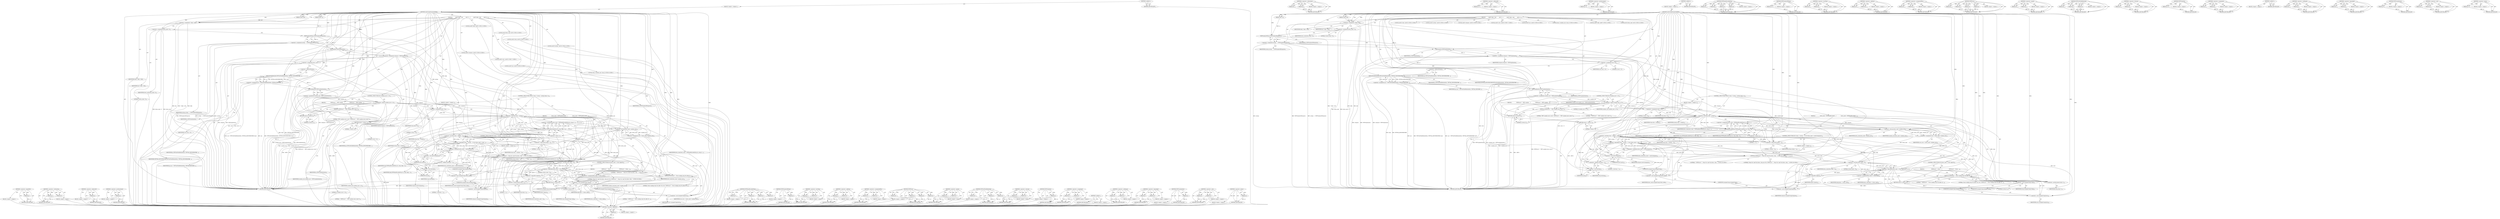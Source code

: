 digraph "&lt;operator&gt;.minus" {
vulnerable_259 [label=<(METHOD,&lt;operator&gt;.logicalNot)>];
vulnerable_260 [label=<(PARAM,p1)>];
vulnerable_261 [label=<(BLOCK,&lt;empty&gt;,&lt;empty&gt;)>];
vulnerable_262 [label=<(METHOD_RETURN,ANY)>];
vulnerable_239 [label=<(METHOD,&lt;operator&gt;.subtraction)>];
vulnerable_240 [label=<(PARAM,p1)>];
vulnerable_241 [label=<(PARAM,p2)>];
vulnerable_242 [label=<(BLOCK,&lt;empty&gt;,&lt;empty&gt;)>];
vulnerable_243 [label=<(METHOD_RETURN,ANY)>];
vulnerable_189 [label=<(METHOD,&lt;operator&gt;.addressOf)>];
vulnerable_190 [label=<(PARAM,p1)>];
vulnerable_191 [label=<(BLOCK,&lt;empty&gt;,&lt;empty&gt;)>];
vulnerable_192 [label=<(METHOD_RETURN,ANY)>];
vulnerable_214 [label=<(METHOD,&lt;operator&gt;.postIncrement)>];
vulnerable_215 [label=<(PARAM,p1)>];
vulnerable_216 [label=<(BLOCK,&lt;empty&gt;,&lt;empty&gt;)>];
vulnerable_217 [label=<(METHOD_RETURN,ANY)>];
vulnerable_6 [label=<(METHOD,&lt;global&gt;)<SUB>1</SUB>>];
vulnerable_7 [label=<(BLOCK,&lt;empty&gt;,&lt;empty&gt;)<SUB>1</SUB>>];
vulnerable_8 [label=<(METHOD,readContigStripsIntoBuffer)<SUB>1</SUB>>];
vulnerable_9 [label=<(PARAM,TIFF* in)<SUB>1</SUB>>];
vulnerable_10 [label=<(PARAM,uint8* buf)<SUB>1</SUB>>];
vulnerable_11 [label=<(BLOCK,{
         uint8* bufp = buf;
         int32  b...,{
         uint8* bufp = buf;
         int32  b...)<SUB>2</SUB>>];
vulnerable_12 [label="<(LOCAL,uint8* bufp: uint8*)<SUB>3</SUB>>"];
vulnerable_13 [label=<(&lt;operator&gt;.assignment,* bufp = buf)<SUB>3</SUB>>];
vulnerable_14 [label=<(IDENTIFIER,bufp,* bufp = buf)<SUB>3</SUB>>];
vulnerable_15 [label=<(IDENTIFIER,buf,* bufp = buf)<SUB>3</SUB>>];
vulnerable_16 [label="<(LOCAL,int32 bytes_read: int32)<SUB>4</SUB>>"];
vulnerable_17 [label=<(&lt;operator&gt;.assignment,bytes_read = 0)<SUB>4</SUB>>];
vulnerable_18 [label=<(IDENTIFIER,bytes_read,bytes_read = 0)<SUB>4</SUB>>];
vulnerable_19 [label=<(LITERAL,0,bytes_read = 0)<SUB>4</SUB>>];
vulnerable_20 [label="<(LOCAL,uint16 strip: uint16)<SUB>5</SUB>>"];
vulnerable_21 [label="<(LOCAL,uint16 nstrips: uint16)<SUB>5</SUB>>"];
vulnerable_22 [label=<(&lt;operator&gt;.assignment,nstrips   = TIFFNumberOfStrips(in))<SUB>5</SUB>>];
vulnerable_23 [label=<(IDENTIFIER,nstrips,nstrips   = TIFFNumberOfStrips(in))<SUB>5</SUB>>];
vulnerable_24 [label=<(TIFFNumberOfStrips,TIFFNumberOfStrips(in))<SUB>5</SUB>>];
vulnerable_25 [label=<(IDENTIFIER,in,TIFFNumberOfStrips(in))<SUB>5</SUB>>];
vulnerable_26 [label="<(LOCAL,uint32 stripsize: uint32)<SUB>6</SUB>>"];
vulnerable_27 [label=<(&lt;operator&gt;.assignment,stripsize = TIFFStripSize(in))<SUB>6</SUB>>];
vulnerable_28 [label=<(IDENTIFIER,stripsize,stripsize = TIFFStripSize(in))<SUB>6</SUB>>];
vulnerable_29 [label=<(TIFFStripSize,TIFFStripSize(in))<SUB>6</SUB>>];
vulnerable_30 [label=<(IDENTIFIER,in,TIFFStripSize(in))<SUB>6</SUB>>];
vulnerable_31 [label="<(LOCAL,uint32 rows: uint32)<SUB>7</SUB>>"];
vulnerable_32 [label=<(&lt;operator&gt;.assignment,rows = 0)<SUB>7</SUB>>];
vulnerable_33 [label=<(IDENTIFIER,rows,rows = 0)<SUB>7</SUB>>];
vulnerable_34 [label=<(LITERAL,0,rows = 0)<SUB>7</SUB>>];
vulnerable_35 [label="<(LOCAL,uint32 rps: uint32)<SUB>8</SUB>>"];
vulnerable_36 [label=<(&lt;operator&gt;.assignment,rps = TIFFGetFieldDefaulted(in, TIFFTAG_ROWSPER...)<SUB>8</SUB>>];
vulnerable_37 [label=<(IDENTIFIER,rps,rps = TIFFGetFieldDefaulted(in, TIFFTAG_ROWSPER...)<SUB>8</SUB>>];
vulnerable_38 [label=<(TIFFGetFieldDefaulted,TIFFGetFieldDefaulted(in, TIFFTAG_ROWSPERSTRIP,...)<SUB>8</SUB>>];
vulnerable_39 [label=<(IDENTIFIER,in,TIFFGetFieldDefaulted(in, TIFFTAG_ROWSPERSTRIP,...)<SUB>8</SUB>>];
vulnerable_40 [label=<(IDENTIFIER,TIFFTAG_ROWSPERSTRIP,TIFFGetFieldDefaulted(in, TIFFTAG_ROWSPERSTRIP,...)<SUB>8</SUB>>];
vulnerable_41 [label=<(&lt;operator&gt;.addressOf,&amp;rps)<SUB>8</SUB>>];
vulnerable_42 [label=<(IDENTIFIER,rps,TIFFGetFieldDefaulted(in, TIFFTAG_ROWSPERSTRIP,...)<SUB>8</SUB>>];
vulnerable_43 [label="<(LOCAL,tsize_t scanline_size: tsize_t)<SUB>9</SUB>>"];
vulnerable_44 [label=<(&lt;operator&gt;.assignment,scanline_size = TIFFScanlineSize(in))<SUB>9</SUB>>];
vulnerable_45 [label=<(IDENTIFIER,scanline_size,scanline_size = TIFFScanlineSize(in))<SUB>9</SUB>>];
vulnerable_46 [label=<(TIFFScanlineSize,TIFFScanlineSize(in))<SUB>9</SUB>>];
vulnerable_47 [label=<(IDENTIFIER,in,TIFFScanlineSize(in))<SUB>9</SUB>>];
vulnerable_48 [label=<(CONTROL_STRUCTURE,IF,if (scanline_size == 0))<SUB>11</SUB>>];
vulnerable_49 [label=<(&lt;operator&gt;.equals,scanline_size == 0)<SUB>11</SUB>>];
vulnerable_50 [label=<(IDENTIFIER,scanline_size,scanline_size == 0)<SUB>11</SUB>>];
vulnerable_51 [label=<(LITERAL,0,scanline_size == 0)<SUB>11</SUB>>];
vulnerable_52 [label=<(BLOCK,{
                TIFFError(&quot;&quot;, &quot;TIFF scanline ...,{
                TIFFError(&quot;&quot;, &quot;TIFF scanline ...)<SUB>11</SUB>>];
vulnerable_53 [label=<(TIFFError,TIFFError(&quot;&quot;, &quot;TIFF scanline size is zero!&quot;))<SUB>12</SUB>>];
vulnerable_54 [label=<(LITERAL,&quot;&quot;,TIFFError(&quot;&quot;, &quot;TIFF scanline size is zero!&quot;))<SUB>12</SUB>>];
vulnerable_55 [label=<(LITERAL,&quot;TIFF scanline size is zero!&quot;,TIFFError(&quot;&quot;, &quot;TIFF scanline size is zero!&quot;))<SUB>12</SUB>>];
vulnerable_56 [label=<(RETURN,return 0;,return 0;)<SUB>13</SUB>>];
vulnerable_57 [label=<(LITERAL,0,return 0;)<SUB>13</SUB>>];
vulnerable_58 [label=<(CONTROL_STRUCTURE,FOR,for (strip = 0;strip &lt; nstrips;strip++))<SUB>16</SUB>>];
vulnerable_59 [label=<(BLOCK,&lt;empty&gt;,&lt;empty&gt;)<SUB>16</SUB>>];
vulnerable_60 [label=<(&lt;operator&gt;.assignment,strip = 0)<SUB>16</SUB>>];
vulnerable_61 [label=<(IDENTIFIER,strip,strip = 0)<SUB>16</SUB>>];
vulnerable_62 [label=<(LITERAL,0,strip = 0)<SUB>16</SUB>>];
vulnerable_63 [label=<(&lt;operator&gt;.lessThan,strip &lt; nstrips)<SUB>16</SUB>>];
vulnerable_64 [label=<(IDENTIFIER,strip,strip &lt; nstrips)<SUB>16</SUB>>];
vulnerable_65 [label=<(IDENTIFIER,nstrips,strip &lt; nstrips)<SUB>16</SUB>>];
vulnerable_66 [label=<(&lt;operator&gt;.postIncrement,strip++)<SUB>16</SUB>>];
vulnerable_67 [label=<(IDENTIFIER,strip,strip++)<SUB>16</SUB>>];
vulnerable_68 [label=<(BLOCK,{
                bytes_read = TIFFReadEncodedS...,{
                bytes_read = TIFFReadEncodedS...)<SUB>16</SUB>>];
vulnerable_69 [label=<(&lt;operator&gt;.assignment,bytes_read = TIFFReadEncodedStrip (in, strip, b...)<SUB>17</SUB>>];
vulnerable_70 [label=<(IDENTIFIER,bytes_read,bytes_read = TIFFReadEncodedStrip (in, strip, b...)<SUB>17</SUB>>];
vulnerable_71 [label=<(TIFFReadEncodedStrip,TIFFReadEncodedStrip (in, strip, bufp, -1))<SUB>17</SUB>>];
vulnerable_72 [label=<(IDENTIFIER,in,TIFFReadEncodedStrip (in, strip, bufp, -1))<SUB>17</SUB>>];
vulnerable_73 [label=<(IDENTIFIER,strip,TIFFReadEncodedStrip (in, strip, bufp, -1))<SUB>17</SUB>>];
vulnerable_74 [label=<(IDENTIFIER,bufp,TIFFReadEncodedStrip (in, strip, bufp, -1))<SUB>17</SUB>>];
vulnerable_75 [label=<(&lt;operator&gt;.minus,-1)<SUB>17</SUB>>];
vulnerable_76 [label=<(LITERAL,1,-1)<SUB>17</SUB>>];
vulnerable_77 [label=<(&lt;operator&gt;.assignment,rows = bytes_read / scanline_size)<SUB>18</SUB>>];
vulnerable_78 [label=<(IDENTIFIER,rows,rows = bytes_read / scanline_size)<SUB>18</SUB>>];
vulnerable_79 [label=<(&lt;operator&gt;.division,bytes_read / scanline_size)<SUB>18</SUB>>];
vulnerable_80 [label=<(IDENTIFIER,bytes_read,bytes_read / scanline_size)<SUB>18</SUB>>];
vulnerable_81 [label=<(IDENTIFIER,scanline_size,bytes_read / scanline_size)<SUB>18</SUB>>];
vulnerable_82 [label=<(CONTROL_STRUCTURE,IF,if ((strip &lt; (nstrips - 1)) &amp;&amp; (bytes_read != (int32)stripsize)))<SUB>19</SUB>>];
vulnerable_83 [label=<(&lt;operator&gt;.logicalAnd,(strip &lt; (nstrips - 1)) &amp;&amp; (bytes_read != (int3...)<SUB>19</SUB>>];
vulnerable_84 [label=<(&lt;operator&gt;.lessThan,strip &lt; (nstrips - 1))<SUB>19</SUB>>];
vulnerable_85 [label=<(IDENTIFIER,strip,strip &lt; (nstrips - 1))<SUB>19</SUB>>];
vulnerable_86 [label=<(&lt;operator&gt;.subtraction,nstrips - 1)<SUB>19</SUB>>];
vulnerable_87 [label=<(IDENTIFIER,nstrips,nstrips - 1)<SUB>19</SUB>>];
vulnerable_88 [label=<(LITERAL,1,nstrips - 1)<SUB>19</SUB>>];
vulnerable_89 [label=<(&lt;operator&gt;.notEquals,bytes_read != (int32)stripsize)<SUB>19</SUB>>];
vulnerable_90 [label=<(IDENTIFIER,bytes_read,bytes_read != (int32)stripsize)<SUB>19</SUB>>];
vulnerable_91 [label=<(&lt;operator&gt;.cast,(int32)stripsize)<SUB>19</SUB>>];
vulnerable_92 [label=<(UNKNOWN,int32,int32)<SUB>19</SUB>>];
vulnerable_93 [label=<(IDENTIFIER,stripsize,(int32)stripsize)<SUB>19</SUB>>];
vulnerable_94 [label=<(BLOCK,&lt;empty&gt;,&lt;empty&gt;)<SUB>20</SUB>>];
vulnerable_95 [label="<(TIFFError,TIFFError(&quot;&quot;, &quot;Strip %d: read %lu bytes, strip ...)<SUB>20</SUB>>"];
vulnerable_96 [label="<(LITERAL,&quot;&quot;,TIFFError(&quot;&quot;, &quot;Strip %d: read %lu bytes, strip ...)<SUB>20</SUB>>"];
vulnerable_97 [label="<(LITERAL,&quot;Strip %d: read %lu bytes, strip size %lu&quot;,TIFFError(&quot;&quot;, &quot;Strip %d: read %lu bytes, strip ...)<SUB>20</SUB>>"];
vulnerable_98 [label=<(&lt;operator&gt;.addition,(int)strip + 1)<SUB>21</SUB>>];
vulnerable_99 [label=<(&lt;operator&gt;.cast,(int)strip)<SUB>21</SUB>>];
vulnerable_100 [label=<(UNKNOWN,int,int)<SUB>21</SUB>>];
vulnerable_101 [label=<(IDENTIFIER,strip,(int)strip)<SUB>21</SUB>>];
vulnerable_102 [label=<(LITERAL,1,(int)strip + 1)<SUB>21</SUB>>];
vulnerable_103 [label=<(&lt;operator&gt;.cast,(unsigned long) bytes_read)<SUB>21</SUB>>];
vulnerable_104 [label=<(UNKNOWN,unsigned long,unsigned long)<SUB>21</SUB>>];
vulnerable_105 [label=<(IDENTIFIER,bytes_read,(unsigned long) bytes_read)<SUB>21</SUB>>];
vulnerable_106 [label=<(&lt;operator&gt;.cast,(unsigned long)stripsize)<SUB>22</SUB>>];
vulnerable_107 [label=<(UNKNOWN,unsigned long,unsigned long)<SUB>22</SUB>>];
vulnerable_108 [label=<(IDENTIFIER,stripsize,(unsigned long)stripsize)<SUB>22</SUB>>];
vulnerable_109 [label=<(CONTROL_STRUCTURE,IF,if (bytes_read &lt; 0 &amp;&amp; !ignore))<SUB>24</SUB>>];
vulnerable_110 [label=<(&lt;operator&gt;.logicalAnd,bytes_read &lt; 0 &amp;&amp; !ignore)<SUB>24</SUB>>];
vulnerable_111 [label=<(&lt;operator&gt;.lessThan,bytes_read &lt; 0)<SUB>24</SUB>>];
vulnerable_112 [label=<(IDENTIFIER,bytes_read,bytes_read &lt; 0)<SUB>24</SUB>>];
vulnerable_113 [label=<(LITERAL,0,bytes_read &lt; 0)<SUB>24</SUB>>];
vulnerable_114 [label=<(&lt;operator&gt;.logicalNot,!ignore)<SUB>24</SUB>>];
vulnerable_115 [label=<(IDENTIFIER,ignore,!ignore)<SUB>24</SUB>>];
vulnerable_116 [label=<(BLOCK,{
                        TIFFError(&quot;&quot;, &quot;Error ...,{
                        TIFFError(&quot;&quot;, &quot;Error ...)<SUB>24</SUB>>];
vulnerable_117 [label=<(TIFFError,TIFFError(&quot;&quot;, &quot;Error reading strip %lu after %l...)<SUB>25</SUB>>];
vulnerable_118 [label=<(LITERAL,&quot;&quot;,TIFFError(&quot;&quot;, &quot;Error reading strip %lu after %l...)<SUB>25</SUB>>];
vulnerable_119 [label=<(LITERAL,&quot;Error reading strip %lu after %lu rows&quot;,TIFFError(&quot;&quot;, &quot;Error reading strip %lu after %l...)<SUB>25</SUB>>];
vulnerable_120 [label=<(&lt;operator&gt;.cast,(unsigned long) strip)<SUB>26</SUB>>];
vulnerable_121 [label=<(UNKNOWN,unsigned long,unsigned long)<SUB>26</SUB>>];
vulnerable_122 [label=<(IDENTIFIER,strip,(unsigned long) strip)<SUB>26</SUB>>];
vulnerable_123 [label=<(&lt;operator&gt;.cast,(unsigned long)rows)<SUB>26</SUB>>];
vulnerable_124 [label=<(UNKNOWN,unsigned long,unsigned long)<SUB>26</SUB>>];
vulnerable_125 [label=<(IDENTIFIER,rows,(unsigned long)rows)<SUB>26</SUB>>];
vulnerable_126 [label=<(RETURN,return 0;,return 0;)<SUB>27</SUB>>];
vulnerable_127 [label=<(LITERAL,0,return 0;)<SUB>27</SUB>>];
vulnerable_128 [label=<(&lt;operator&gt;.assignmentPlus,bufp += bytes_read)<SUB>29</SUB>>];
vulnerable_129 [label=<(IDENTIFIER,bufp,bufp += bytes_read)<SUB>29</SUB>>];
vulnerable_130 [label=<(IDENTIFIER,bytes_read,bufp += bytes_read)<SUB>29</SUB>>];
vulnerable_131 [label=<(RETURN,return 1;,return 1;)<SUB>32</SUB>>];
vulnerable_132 [label=<(LITERAL,1,return 1;)<SUB>32</SUB>>];
vulnerable_133 [label=<(METHOD_RETURN,int)<SUB>1</SUB>>];
vulnerable_135 [label=<(METHOD_RETURN,ANY)<SUB>1</SUB>>];
vulnerable_218 [label=<(METHOD,TIFFReadEncodedStrip)>];
vulnerable_219 [label=<(PARAM,p1)>];
vulnerable_220 [label=<(PARAM,p2)>];
vulnerable_221 [label=<(PARAM,p3)>];
vulnerable_222 [label=<(PARAM,p4)>];
vulnerable_223 [label=<(BLOCK,&lt;empty&gt;,&lt;empty&gt;)>];
vulnerable_224 [label=<(METHOD_RETURN,ANY)>];
vulnerable_175 [label=<(METHOD,TIFFNumberOfStrips)>];
vulnerable_176 [label=<(PARAM,p1)>];
vulnerable_177 [label=<(BLOCK,&lt;empty&gt;,&lt;empty&gt;)>];
vulnerable_178 [label=<(METHOD_RETURN,ANY)>];
vulnerable_209 [label=<(METHOD,&lt;operator&gt;.lessThan)>];
vulnerable_210 [label=<(PARAM,p1)>];
vulnerable_211 [label=<(PARAM,p2)>];
vulnerable_212 [label=<(BLOCK,&lt;empty&gt;,&lt;empty&gt;)>];
vulnerable_213 [label=<(METHOD_RETURN,ANY)>];
vulnerable_254 [label=<(METHOD,&lt;operator&gt;.addition)>];
vulnerable_255 [label=<(PARAM,p1)>];
vulnerable_256 [label=<(PARAM,p2)>];
vulnerable_257 [label=<(BLOCK,&lt;empty&gt;,&lt;empty&gt;)>];
vulnerable_258 [label=<(METHOD_RETURN,ANY)>];
vulnerable_263 [label=<(METHOD,&lt;operator&gt;.assignmentPlus)>];
vulnerable_264 [label=<(PARAM,p1)>];
vulnerable_265 [label=<(PARAM,p2)>];
vulnerable_266 [label=<(BLOCK,&lt;empty&gt;,&lt;empty&gt;)>];
vulnerable_267 [label=<(METHOD_RETURN,ANY)>];
vulnerable_202 [label=<(METHOD,TIFFError)>];
vulnerable_203 [label=<(PARAM,p1)>];
vulnerable_204 [label=<(PARAM,p2)>];
vulnerable_205 [label=<(PARAM,p3)>];
vulnerable_206 [label=<(PARAM,p4)>];
vulnerable_207 [label=<(BLOCK,&lt;empty&gt;,&lt;empty&gt;)>];
vulnerable_208 [label=<(METHOD_RETURN,ANY)>];
vulnerable_197 [label=<(METHOD,&lt;operator&gt;.equals)>];
vulnerable_198 [label=<(PARAM,p1)>];
vulnerable_199 [label=<(PARAM,p2)>];
vulnerable_200 [label=<(BLOCK,&lt;empty&gt;,&lt;empty&gt;)>];
vulnerable_201 [label=<(METHOD_RETURN,ANY)>];
vulnerable_183 [label=<(METHOD,TIFFGetFieldDefaulted)>];
vulnerable_184 [label=<(PARAM,p1)>];
vulnerable_185 [label=<(PARAM,p2)>];
vulnerable_186 [label=<(PARAM,p3)>];
vulnerable_187 [label=<(BLOCK,&lt;empty&gt;,&lt;empty&gt;)>];
vulnerable_188 [label=<(METHOD_RETURN,ANY)>];
vulnerable_229 [label=<(METHOD,&lt;operator&gt;.division)>];
vulnerable_230 [label=<(PARAM,p1)>];
vulnerable_231 [label=<(PARAM,p2)>];
vulnerable_232 [label=<(BLOCK,&lt;empty&gt;,&lt;empty&gt;)>];
vulnerable_233 [label=<(METHOD_RETURN,ANY)>];
vulnerable_179 [label=<(METHOD,TIFFStripSize)>];
vulnerable_180 [label=<(PARAM,p1)>];
vulnerable_181 [label=<(BLOCK,&lt;empty&gt;,&lt;empty&gt;)>];
vulnerable_182 [label=<(METHOD_RETURN,ANY)>];
vulnerable_170 [label=<(METHOD,&lt;operator&gt;.assignment)>];
vulnerable_171 [label=<(PARAM,p1)>];
vulnerable_172 [label=<(PARAM,p2)>];
vulnerable_173 [label=<(BLOCK,&lt;empty&gt;,&lt;empty&gt;)>];
vulnerable_174 [label=<(METHOD_RETURN,ANY)>];
vulnerable_164 [label=<(METHOD,&lt;global&gt;)<SUB>1</SUB>>];
vulnerable_165 [label=<(BLOCK,&lt;empty&gt;,&lt;empty&gt;)>];
vulnerable_166 [label=<(METHOD_RETURN,ANY)>];
vulnerable_244 [label=<(METHOD,&lt;operator&gt;.notEquals)>];
vulnerable_245 [label=<(PARAM,p1)>];
vulnerable_246 [label=<(PARAM,p2)>];
vulnerable_247 [label=<(BLOCK,&lt;empty&gt;,&lt;empty&gt;)>];
vulnerable_248 [label=<(METHOD_RETURN,ANY)>];
vulnerable_234 [label=<(METHOD,&lt;operator&gt;.logicalAnd)>];
vulnerable_235 [label=<(PARAM,p1)>];
vulnerable_236 [label=<(PARAM,p2)>];
vulnerable_237 [label=<(BLOCK,&lt;empty&gt;,&lt;empty&gt;)>];
vulnerable_238 [label=<(METHOD_RETURN,ANY)>];
vulnerable_193 [label=<(METHOD,TIFFScanlineSize)>];
vulnerable_194 [label=<(PARAM,p1)>];
vulnerable_195 [label=<(BLOCK,&lt;empty&gt;,&lt;empty&gt;)>];
vulnerable_196 [label=<(METHOD_RETURN,ANY)>];
vulnerable_249 [label=<(METHOD,&lt;operator&gt;.cast)>];
vulnerable_250 [label=<(PARAM,p1)>];
vulnerable_251 [label=<(PARAM,p2)>];
vulnerable_252 [label=<(BLOCK,&lt;empty&gt;,&lt;empty&gt;)>];
vulnerable_253 [label=<(METHOD_RETURN,ANY)>];
vulnerable_225 [label=<(METHOD,&lt;operator&gt;.minus)>];
vulnerable_226 [label=<(PARAM,p1)>];
vulnerable_227 [label=<(BLOCK,&lt;empty&gt;,&lt;empty&gt;)>];
vulnerable_228 [label=<(METHOD_RETURN,ANY)>];
fixed_257 [label=<(METHOD,&lt;operator&gt;.logicalNot)>];
fixed_258 [label=<(PARAM,p1)>];
fixed_259 [label=<(BLOCK,&lt;empty&gt;,&lt;empty&gt;)>];
fixed_260 [label=<(METHOD_RETURN,ANY)>];
fixed_237 [label=<(METHOD,&lt;operator&gt;.subtraction)>];
fixed_238 [label=<(PARAM,p1)>];
fixed_239 [label=<(PARAM,p2)>];
fixed_240 [label=<(BLOCK,&lt;empty&gt;,&lt;empty&gt;)>];
fixed_241 [label=<(METHOD_RETURN,ANY)>];
fixed_187 [label=<(METHOD,&lt;operator&gt;.addressOf)>];
fixed_188 [label=<(PARAM,p1)>];
fixed_189 [label=<(BLOCK,&lt;empty&gt;,&lt;empty&gt;)>];
fixed_190 [label=<(METHOD_RETURN,ANY)>];
fixed_212 [label=<(METHOD,&lt;operator&gt;.postIncrement)>];
fixed_213 [label=<(PARAM,p1)>];
fixed_214 [label=<(BLOCK,&lt;empty&gt;,&lt;empty&gt;)>];
fixed_215 [label=<(METHOD_RETURN,ANY)>];
fixed_6 [label=<(METHOD,&lt;global&gt;)<SUB>1</SUB>>];
fixed_7 [label=<(BLOCK,&lt;empty&gt;,&lt;empty&gt;)<SUB>1</SUB>>];
fixed_8 [label=<(METHOD,readContigStripsIntoBuffer)<SUB>1</SUB>>];
fixed_9 [label=<(PARAM,TIFF* in)<SUB>1</SUB>>];
fixed_10 [label=<(PARAM,uint8* buf)<SUB>1</SUB>>];
fixed_11 [label=<(BLOCK,{
         uint8* bufp = buf;
         int32  b...,{
         uint8* bufp = buf;
         int32  b...)<SUB>2</SUB>>];
fixed_12 [label="<(LOCAL,uint8* bufp: uint8*)<SUB>3</SUB>>"];
fixed_13 [label=<(&lt;operator&gt;.assignment,* bufp = buf)<SUB>3</SUB>>];
fixed_14 [label=<(IDENTIFIER,bufp,* bufp = buf)<SUB>3</SUB>>];
fixed_15 [label=<(IDENTIFIER,buf,* bufp = buf)<SUB>3</SUB>>];
fixed_16 [label="<(LOCAL,int32 bytes_read: int32)<SUB>4</SUB>>"];
fixed_17 [label=<(&lt;operator&gt;.assignment,bytes_read = 0)<SUB>4</SUB>>];
fixed_18 [label=<(IDENTIFIER,bytes_read,bytes_read = 0)<SUB>4</SUB>>];
fixed_19 [label=<(LITERAL,0,bytes_read = 0)<SUB>4</SUB>>];
fixed_20 [label="<(LOCAL,uint32 strip: uint32)<SUB>5</SUB>>"];
fixed_21 [label="<(LOCAL,uint32 nstrips: uint32)<SUB>5</SUB>>"];
fixed_22 [label=<(&lt;operator&gt;.assignment,nstrips   = TIFFNumberOfStrips(in))<SUB>5</SUB>>];
fixed_23 [label=<(IDENTIFIER,nstrips,nstrips   = TIFFNumberOfStrips(in))<SUB>5</SUB>>];
fixed_24 [label=<(TIFFNumberOfStrips,TIFFNumberOfStrips(in))<SUB>5</SUB>>];
fixed_25 [label=<(IDENTIFIER,in,TIFFNumberOfStrips(in))<SUB>5</SUB>>];
fixed_26 [label="<(LOCAL,uint32 stripsize: uint32)<SUB>6</SUB>>"];
fixed_27 [label=<(&lt;operator&gt;.assignment,stripsize = TIFFStripSize(in))<SUB>6</SUB>>];
fixed_28 [label=<(IDENTIFIER,stripsize,stripsize = TIFFStripSize(in))<SUB>6</SUB>>];
fixed_29 [label=<(TIFFStripSize,TIFFStripSize(in))<SUB>6</SUB>>];
fixed_30 [label=<(IDENTIFIER,in,TIFFStripSize(in))<SUB>6</SUB>>];
fixed_31 [label="<(LOCAL,uint32 rows: uint32)<SUB>7</SUB>>"];
fixed_32 [label=<(&lt;operator&gt;.assignment,rows = 0)<SUB>7</SUB>>];
fixed_33 [label=<(IDENTIFIER,rows,rows = 0)<SUB>7</SUB>>];
fixed_34 [label=<(LITERAL,0,rows = 0)<SUB>7</SUB>>];
fixed_35 [label="<(LOCAL,uint32 rps: uint32)<SUB>8</SUB>>"];
fixed_36 [label=<(&lt;operator&gt;.assignment,rps = TIFFGetFieldDefaulted(in, TIFFTAG_ROWSPER...)<SUB>8</SUB>>];
fixed_37 [label=<(IDENTIFIER,rps,rps = TIFFGetFieldDefaulted(in, TIFFTAG_ROWSPER...)<SUB>8</SUB>>];
fixed_38 [label=<(TIFFGetFieldDefaulted,TIFFGetFieldDefaulted(in, TIFFTAG_ROWSPERSTRIP,...)<SUB>8</SUB>>];
fixed_39 [label=<(IDENTIFIER,in,TIFFGetFieldDefaulted(in, TIFFTAG_ROWSPERSTRIP,...)<SUB>8</SUB>>];
fixed_40 [label=<(IDENTIFIER,TIFFTAG_ROWSPERSTRIP,TIFFGetFieldDefaulted(in, TIFFTAG_ROWSPERSTRIP,...)<SUB>8</SUB>>];
fixed_41 [label=<(&lt;operator&gt;.addressOf,&amp;rps)<SUB>8</SUB>>];
fixed_42 [label=<(IDENTIFIER,rps,TIFFGetFieldDefaulted(in, TIFFTAG_ROWSPERSTRIP,...)<SUB>8</SUB>>];
fixed_43 [label="<(LOCAL,tsize_t scanline_size: tsize_t)<SUB>9</SUB>>"];
fixed_44 [label=<(&lt;operator&gt;.assignment,scanline_size = TIFFScanlineSize(in))<SUB>9</SUB>>];
fixed_45 [label=<(IDENTIFIER,scanline_size,scanline_size = TIFFScanlineSize(in))<SUB>9</SUB>>];
fixed_46 [label=<(TIFFScanlineSize,TIFFScanlineSize(in))<SUB>9</SUB>>];
fixed_47 [label=<(IDENTIFIER,in,TIFFScanlineSize(in))<SUB>9</SUB>>];
fixed_48 [label=<(CONTROL_STRUCTURE,IF,if (scanline_size == 0))<SUB>11</SUB>>];
fixed_49 [label=<(&lt;operator&gt;.equals,scanline_size == 0)<SUB>11</SUB>>];
fixed_50 [label=<(IDENTIFIER,scanline_size,scanline_size == 0)<SUB>11</SUB>>];
fixed_51 [label=<(LITERAL,0,scanline_size == 0)<SUB>11</SUB>>];
fixed_52 [label=<(BLOCK,{
                TIFFError(&quot;&quot;, &quot;TIFF scanline ...,{
                TIFFError(&quot;&quot;, &quot;TIFF scanline ...)<SUB>11</SUB>>];
fixed_53 [label=<(TIFFError,TIFFError(&quot;&quot;, &quot;TIFF scanline size is zero!&quot;))<SUB>12</SUB>>];
fixed_54 [label=<(LITERAL,&quot;&quot;,TIFFError(&quot;&quot;, &quot;TIFF scanline size is zero!&quot;))<SUB>12</SUB>>];
fixed_55 [label=<(LITERAL,&quot;TIFF scanline size is zero!&quot;,TIFFError(&quot;&quot;, &quot;TIFF scanline size is zero!&quot;))<SUB>12</SUB>>];
fixed_56 [label=<(RETURN,return 0;,return 0;)<SUB>13</SUB>>];
fixed_57 [label=<(LITERAL,0,return 0;)<SUB>13</SUB>>];
fixed_58 [label=<(CONTROL_STRUCTURE,FOR,for (strip = 0;strip &lt; nstrips;strip++))<SUB>16</SUB>>];
fixed_59 [label=<(BLOCK,&lt;empty&gt;,&lt;empty&gt;)<SUB>16</SUB>>];
fixed_60 [label=<(&lt;operator&gt;.assignment,strip = 0)<SUB>16</SUB>>];
fixed_61 [label=<(IDENTIFIER,strip,strip = 0)<SUB>16</SUB>>];
fixed_62 [label=<(LITERAL,0,strip = 0)<SUB>16</SUB>>];
fixed_63 [label=<(&lt;operator&gt;.lessThan,strip &lt; nstrips)<SUB>16</SUB>>];
fixed_64 [label=<(IDENTIFIER,strip,strip &lt; nstrips)<SUB>16</SUB>>];
fixed_65 [label=<(IDENTIFIER,nstrips,strip &lt; nstrips)<SUB>16</SUB>>];
fixed_66 [label=<(&lt;operator&gt;.postIncrement,strip++)<SUB>16</SUB>>];
fixed_67 [label=<(IDENTIFIER,strip,strip++)<SUB>16</SUB>>];
fixed_68 [label=<(BLOCK,{
                bytes_read = TIFFReadEncodedS...,{
                bytes_read = TIFFReadEncodedS...)<SUB>16</SUB>>];
fixed_69 [label=<(&lt;operator&gt;.assignment,bytes_read = TIFFReadEncodedStrip (in, strip, b...)<SUB>17</SUB>>];
fixed_70 [label=<(IDENTIFIER,bytes_read,bytes_read = TIFFReadEncodedStrip (in, strip, b...)<SUB>17</SUB>>];
fixed_71 [label=<(TIFFReadEncodedStrip,TIFFReadEncodedStrip (in, strip, bufp, -1))<SUB>17</SUB>>];
fixed_72 [label=<(IDENTIFIER,in,TIFFReadEncodedStrip (in, strip, bufp, -1))<SUB>17</SUB>>];
fixed_73 [label=<(IDENTIFIER,strip,TIFFReadEncodedStrip (in, strip, bufp, -1))<SUB>17</SUB>>];
fixed_74 [label=<(IDENTIFIER,bufp,TIFFReadEncodedStrip (in, strip, bufp, -1))<SUB>17</SUB>>];
fixed_75 [label=<(&lt;operator&gt;.minus,-1)<SUB>17</SUB>>];
fixed_76 [label=<(LITERAL,1,-1)<SUB>17</SUB>>];
fixed_77 [label=<(&lt;operator&gt;.assignment,rows = bytes_read / scanline_size)<SUB>18</SUB>>];
fixed_78 [label=<(IDENTIFIER,rows,rows = bytes_read / scanline_size)<SUB>18</SUB>>];
fixed_79 [label=<(&lt;operator&gt;.division,bytes_read / scanline_size)<SUB>18</SUB>>];
fixed_80 [label=<(IDENTIFIER,bytes_read,bytes_read / scanline_size)<SUB>18</SUB>>];
fixed_81 [label=<(IDENTIFIER,scanline_size,bytes_read / scanline_size)<SUB>18</SUB>>];
fixed_82 [label=<(CONTROL_STRUCTURE,IF,if ((strip &lt; (nstrips - 1)) &amp;&amp; (bytes_read != (int32)stripsize)))<SUB>19</SUB>>];
fixed_83 [label=<(&lt;operator&gt;.logicalAnd,(strip &lt; (nstrips - 1)) &amp;&amp; (bytes_read != (int3...)<SUB>19</SUB>>];
fixed_84 [label=<(&lt;operator&gt;.lessThan,strip &lt; (nstrips - 1))<SUB>19</SUB>>];
fixed_85 [label=<(IDENTIFIER,strip,strip &lt; (nstrips - 1))<SUB>19</SUB>>];
fixed_86 [label=<(&lt;operator&gt;.subtraction,nstrips - 1)<SUB>19</SUB>>];
fixed_87 [label=<(IDENTIFIER,nstrips,nstrips - 1)<SUB>19</SUB>>];
fixed_88 [label=<(LITERAL,1,nstrips - 1)<SUB>19</SUB>>];
fixed_89 [label=<(&lt;operator&gt;.notEquals,bytes_read != (int32)stripsize)<SUB>19</SUB>>];
fixed_90 [label=<(IDENTIFIER,bytes_read,bytes_read != (int32)stripsize)<SUB>19</SUB>>];
fixed_91 [label=<(&lt;operator&gt;.cast,(int32)stripsize)<SUB>19</SUB>>];
fixed_92 [label=<(UNKNOWN,int32,int32)<SUB>19</SUB>>];
fixed_93 [label=<(IDENTIFIER,stripsize,(int32)stripsize)<SUB>19</SUB>>];
fixed_94 [label=<(BLOCK,&lt;empty&gt;,&lt;empty&gt;)<SUB>20</SUB>>];
fixed_95 [label="<(TIFFError,TIFFError(&quot;&quot;, &quot;Strip %d: read %lu bytes, strip ...)<SUB>20</SUB>>"];
fixed_96 [label="<(LITERAL,&quot;&quot;,TIFFError(&quot;&quot;, &quot;Strip %d: read %lu bytes, strip ...)<SUB>20</SUB>>"];
fixed_97 [label="<(LITERAL,&quot;Strip %d: read %lu bytes, strip size %lu&quot;,TIFFError(&quot;&quot;, &quot;Strip %d: read %lu bytes, strip ...)<SUB>20</SUB>>"];
fixed_98 [label=<(&lt;operator&gt;.addition,(int)strip + 1)<SUB>21</SUB>>];
fixed_99 [label=<(&lt;operator&gt;.cast,(int)strip)<SUB>21</SUB>>];
fixed_100 [label=<(UNKNOWN,int,int)<SUB>21</SUB>>];
fixed_101 [label=<(IDENTIFIER,strip,(int)strip)<SUB>21</SUB>>];
fixed_102 [label=<(LITERAL,1,(int)strip + 1)<SUB>21</SUB>>];
fixed_103 [label=<(&lt;operator&gt;.cast,(unsigned long) bytes_read)<SUB>21</SUB>>];
fixed_104 [label=<(UNKNOWN,unsigned long,unsigned long)<SUB>21</SUB>>];
fixed_105 [label=<(IDENTIFIER,bytes_read,(unsigned long) bytes_read)<SUB>21</SUB>>];
fixed_106 [label=<(&lt;operator&gt;.cast,(unsigned long)stripsize)<SUB>22</SUB>>];
fixed_107 [label=<(UNKNOWN,unsigned long,unsigned long)<SUB>22</SUB>>];
fixed_108 [label=<(IDENTIFIER,stripsize,(unsigned long)stripsize)<SUB>22</SUB>>];
fixed_109 [label=<(CONTROL_STRUCTURE,IF,if (bytes_read &lt; 0 &amp;&amp; !ignore))<SUB>24</SUB>>];
fixed_110 [label=<(&lt;operator&gt;.logicalAnd,bytes_read &lt; 0 &amp;&amp; !ignore)<SUB>24</SUB>>];
fixed_111 [label=<(&lt;operator&gt;.lessThan,bytes_read &lt; 0)<SUB>24</SUB>>];
fixed_112 [label=<(IDENTIFIER,bytes_read,bytes_read &lt; 0)<SUB>24</SUB>>];
fixed_113 [label=<(LITERAL,0,bytes_read &lt; 0)<SUB>24</SUB>>];
fixed_114 [label=<(&lt;operator&gt;.logicalNot,!ignore)<SUB>24</SUB>>];
fixed_115 [label=<(IDENTIFIER,ignore,!ignore)<SUB>24</SUB>>];
fixed_116 [label=<(BLOCK,{
                        TIFFError(&quot;&quot;, &quot;Error ...,{
                        TIFFError(&quot;&quot;, &quot;Error ...)<SUB>24</SUB>>];
fixed_117 [label=<(TIFFError,TIFFError(&quot;&quot;, &quot;Error reading strip %lu after %l...)<SUB>25</SUB>>];
fixed_118 [label=<(LITERAL,&quot;&quot;,TIFFError(&quot;&quot;, &quot;Error reading strip %lu after %l...)<SUB>25</SUB>>];
fixed_119 [label=<(LITERAL,&quot;Error reading strip %lu after %lu rows&quot;,TIFFError(&quot;&quot;, &quot;Error reading strip %lu after %l...)<SUB>25</SUB>>];
fixed_120 [label=<(&lt;operator&gt;.cast,(unsigned long) strip)<SUB>26</SUB>>];
fixed_121 [label=<(UNKNOWN,unsigned long,unsigned long)<SUB>26</SUB>>];
fixed_122 [label=<(IDENTIFIER,strip,(unsigned long) strip)<SUB>26</SUB>>];
fixed_123 [label=<(&lt;operator&gt;.cast,(unsigned long)rows)<SUB>26</SUB>>];
fixed_124 [label=<(UNKNOWN,unsigned long,unsigned long)<SUB>26</SUB>>];
fixed_125 [label=<(IDENTIFIER,rows,(unsigned long)rows)<SUB>26</SUB>>];
fixed_126 [label=<(RETURN,return 0;,return 0;)<SUB>27</SUB>>];
fixed_127 [label=<(LITERAL,0,return 0;)<SUB>27</SUB>>];
fixed_128 [label=<(&lt;operator&gt;.assignmentPlus,bufp += bytes_read)<SUB>29</SUB>>];
fixed_129 [label=<(IDENTIFIER,bufp,bufp += bytes_read)<SUB>29</SUB>>];
fixed_130 [label=<(IDENTIFIER,bytes_read,bufp += bytes_read)<SUB>29</SUB>>];
fixed_131 [label=<(RETURN,return 1;,return 1;)<SUB>32</SUB>>];
fixed_132 [label=<(LITERAL,1,return 1;)<SUB>32</SUB>>];
fixed_133 [label=<(METHOD_RETURN,int)<SUB>1</SUB>>];
fixed_135 [label=<(METHOD_RETURN,ANY)<SUB>1</SUB>>];
fixed_216 [label=<(METHOD,TIFFReadEncodedStrip)>];
fixed_217 [label=<(PARAM,p1)>];
fixed_218 [label=<(PARAM,p2)>];
fixed_219 [label=<(PARAM,p3)>];
fixed_220 [label=<(PARAM,p4)>];
fixed_221 [label=<(BLOCK,&lt;empty&gt;,&lt;empty&gt;)>];
fixed_222 [label=<(METHOD_RETURN,ANY)>];
fixed_173 [label=<(METHOD,TIFFNumberOfStrips)>];
fixed_174 [label=<(PARAM,p1)>];
fixed_175 [label=<(BLOCK,&lt;empty&gt;,&lt;empty&gt;)>];
fixed_176 [label=<(METHOD_RETURN,ANY)>];
fixed_207 [label=<(METHOD,&lt;operator&gt;.lessThan)>];
fixed_208 [label=<(PARAM,p1)>];
fixed_209 [label=<(PARAM,p2)>];
fixed_210 [label=<(BLOCK,&lt;empty&gt;,&lt;empty&gt;)>];
fixed_211 [label=<(METHOD_RETURN,ANY)>];
fixed_252 [label=<(METHOD,&lt;operator&gt;.addition)>];
fixed_253 [label=<(PARAM,p1)>];
fixed_254 [label=<(PARAM,p2)>];
fixed_255 [label=<(BLOCK,&lt;empty&gt;,&lt;empty&gt;)>];
fixed_256 [label=<(METHOD_RETURN,ANY)>];
fixed_261 [label=<(METHOD,&lt;operator&gt;.assignmentPlus)>];
fixed_262 [label=<(PARAM,p1)>];
fixed_263 [label=<(PARAM,p2)>];
fixed_264 [label=<(BLOCK,&lt;empty&gt;,&lt;empty&gt;)>];
fixed_265 [label=<(METHOD_RETURN,ANY)>];
fixed_200 [label=<(METHOD,TIFFError)>];
fixed_201 [label=<(PARAM,p1)>];
fixed_202 [label=<(PARAM,p2)>];
fixed_203 [label=<(PARAM,p3)>];
fixed_204 [label=<(PARAM,p4)>];
fixed_205 [label=<(BLOCK,&lt;empty&gt;,&lt;empty&gt;)>];
fixed_206 [label=<(METHOD_RETURN,ANY)>];
fixed_195 [label=<(METHOD,&lt;operator&gt;.equals)>];
fixed_196 [label=<(PARAM,p1)>];
fixed_197 [label=<(PARAM,p2)>];
fixed_198 [label=<(BLOCK,&lt;empty&gt;,&lt;empty&gt;)>];
fixed_199 [label=<(METHOD_RETURN,ANY)>];
fixed_181 [label=<(METHOD,TIFFGetFieldDefaulted)>];
fixed_182 [label=<(PARAM,p1)>];
fixed_183 [label=<(PARAM,p2)>];
fixed_184 [label=<(PARAM,p3)>];
fixed_185 [label=<(BLOCK,&lt;empty&gt;,&lt;empty&gt;)>];
fixed_186 [label=<(METHOD_RETURN,ANY)>];
fixed_227 [label=<(METHOD,&lt;operator&gt;.division)>];
fixed_228 [label=<(PARAM,p1)>];
fixed_229 [label=<(PARAM,p2)>];
fixed_230 [label=<(BLOCK,&lt;empty&gt;,&lt;empty&gt;)>];
fixed_231 [label=<(METHOD_RETURN,ANY)>];
fixed_177 [label=<(METHOD,TIFFStripSize)>];
fixed_178 [label=<(PARAM,p1)>];
fixed_179 [label=<(BLOCK,&lt;empty&gt;,&lt;empty&gt;)>];
fixed_180 [label=<(METHOD_RETURN,ANY)>];
fixed_168 [label=<(METHOD,&lt;operator&gt;.assignment)>];
fixed_169 [label=<(PARAM,p1)>];
fixed_170 [label=<(PARAM,p2)>];
fixed_171 [label=<(BLOCK,&lt;empty&gt;,&lt;empty&gt;)>];
fixed_172 [label=<(METHOD_RETURN,ANY)>];
fixed_162 [label=<(METHOD,&lt;global&gt;)<SUB>1</SUB>>];
fixed_163 [label=<(BLOCK,&lt;empty&gt;,&lt;empty&gt;)>];
fixed_164 [label=<(METHOD_RETURN,ANY)>];
fixed_242 [label=<(METHOD,&lt;operator&gt;.notEquals)>];
fixed_243 [label=<(PARAM,p1)>];
fixed_244 [label=<(PARAM,p2)>];
fixed_245 [label=<(BLOCK,&lt;empty&gt;,&lt;empty&gt;)>];
fixed_246 [label=<(METHOD_RETURN,ANY)>];
fixed_232 [label=<(METHOD,&lt;operator&gt;.logicalAnd)>];
fixed_233 [label=<(PARAM,p1)>];
fixed_234 [label=<(PARAM,p2)>];
fixed_235 [label=<(BLOCK,&lt;empty&gt;,&lt;empty&gt;)>];
fixed_236 [label=<(METHOD_RETURN,ANY)>];
fixed_191 [label=<(METHOD,TIFFScanlineSize)>];
fixed_192 [label=<(PARAM,p1)>];
fixed_193 [label=<(BLOCK,&lt;empty&gt;,&lt;empty&gt;)>];
fixed_194 [label=<(METHOD_RETURN,ANY)>];
fixed_247 [label=<(METHOD,&lt;operator&gt;.cast)>];
fixed_248 [label=<(PARAM,p1)>];
fixed_249 [label=<(PARAM,p2)>];
fixed_250 [label=<(BLOCK,&lt;empty&gt;,&lt;empty&gt;)>];
fixed_251 [label=<(METHOD_RETURN,ANY)>];
fixed_223 [label=<(METHOD,&lt;operator&gt;.minus)>];
fixed_224 [label=<(PARAM,p1)>];
fixed_225 [label=<(BLOCK,&lt;empty&gt;,&lt;empty&gt;)>];
fixed_226 [label=<(METHOD_RETURN,ANY)>];
vulnerable_259 -> vulnerable_260  [key=0, label="AST: "];
vulnerable_259 -> vulnerable_260  [key=1, label="DDG: "];
vulnerable_259 -> vulnerable_261  [key=0, label="AST: "];
vulnerable_259 -> vulnerable_262  [key=0, label="AST: "];
vulnerable_259 -> vulnerable_262  [key=1, label="CFG: "];
vulnerable_260 -> vulnerable_262  [key=0, label="DDG: p1"];
vulnerable_261 -> fixed_257  [key=0];
vulnerable_262 -> fixed_257  [key=0];
vulnerable_239 -> vulnerable_240  [key=0, label="AST: "];
vulnerable_239 -> vulnerable_240  [key=1, label="DDG: "];
vulnerable_239 -> vulnerable_242  [key=0, label="AST: "];
vulnerable_239 -> vulnerable_241  [key=0, label="AST: "];
vulnerable_239 -> vulnerable_241  [key=1, label="DDG: "];
vulnerable_239 -> vulnerable_243  [key=0, label="AST: "];
vulnerable_239 -> vulnerable_243  [key=1, label="CFG: "];
vulnerable_240 -> vulnerable_243  [key=0, label="DDG: p1"];
vulnerable_241 -> vulnerable_243  [key=0, label="DDG: p2"];
vulnerable_242 -> fixed_257  [key=0];
vulnerable_243 -> fixed_257  [key=0];
vulnerable_189 -> vulnerable_190  [key=0, label="AST: "];
vulnerable_189 -> vulnerable_190  [key=1, label="DDG: "];
vulnerable_189 -> vulnerable_191  [key=0, label="AST: "];
vulnerable_189 -> vulnerable_192  [key=0, label="AST: "];
vulnerable_189 -> vulnerable_192  [key=1, label="CFG: "];
vulnerable_190 -> vulnerable_192  [key=0, label="DDG: p1"];
vulnerable_191 -> fixed_257  [key=0];
vulnerable_192 -> fixed_257  [key=0];
vulnerable_214 -> vulnerable_215  [key=0, label="AST: "];
vulnerable_214 -> vulnerable_215  [key=1, label="DDG: "];
vulnerable_214 -> vulnerable_216  [key=0, label="AST: "];
vulnerable_214 -> vulnerable_217  [key=0, label="AST: "];
vulnerable_214 -> vulnerable_217  [key=1, label="CFG: "];
vulnerable_215 -> vulnerable_217  [key=0, label="DDG: p1"];
vulnerable_216 -> fixed_257  [key=0];
vulnerable_217 -> fixed_257  [key=0];
vulnerable_6 -> vulnerable_7  [key=0, label="AST: "];
vulnerable_6 -> vulnerable_135  [key=0, label="AST: "];
vulnerable_6 -> vulnerable_135  [key=1, label="CFG: "];
vulnerable_7 -> vulnerable_8  [key=0, label="AST: "];
vulnerable_8 -> vulnerable_9  [key=0, label="AST: "];
vulnerable_8 -> vulnerable_9  [key=1, label="DDG: "];
vulnerable_8 -> vulnerable_10  [key=0, label="AST: "];
vulnerable_8 -> vulnerable_10  [key=1, label="DDG: "];
vulnerable_8 -> vulnerable_11  [key=0, label="AST: "];
vulnerable_8 -> vulnerable_133  [key=0, label="AST: "];
vulnerable_8 -> vulnerable_13  [key=0, label="CFG: "];
vulnerable_8 -> vulnerable_13  [key=1, label="DDG: "];
vulnerable_8 -> vulnerable_17  [key=0, label="DDG: "];
vulnerable_8 -> vulnerable_32  [key=0, label="DDG: "];
vulnerable_8 -> vulnerable_131  [key=0, label="DDG: "];
vulnerable_8 -> vulnerable_132  [key=0, label="DDG: "];
vulnerable_8 -> vulnerable_24  [key=0, label="DDG: "];
vulnerable_8 -> vulnerable_29  [key=0, label="DDG: "];
vulnerable_8 -> vulnerable_38  [key=0, label="DDG: "];
vulnerable_8 -> vulnerable_46  [key=0, label="DDG: "];
vulnerable_8 -> vulnerable_49  [key=0, label="DDG: "];
vulnerable_8 -> vulnerable_56  [key=0, label="DDG: "];
vulnerable_8 -> vulnerable_60  [key=0, label="DDG: "];
vulnerable_8 -> vulnerable_63  [key=0, label="DDG: "];
vulnerable_8 -> vulnerable_66  [key=0, label="DDG: "];
vulnerable_8 -> vulnerable_128  [key=0, label="DDG: "];
vulnerable_8 -> vulnerable_53  [key=0, label="DDG: "];
vulnerable_8 -> vulnerable_57  [key=0, label="DDG: "];
vulnerable_8 -> vulnerable_71  [key=0, label="DDG: "];
vulnerable_8 -> vulnerable_79  [key=0, label="DDG: "];
vulnerable_8 -> vulnerable_126  [key=0, label="DDG: "];
vulnerable_8 -> vulnerable_75  [key=0, label="DDG: "];
vulnerable_8 -> vulnerable_84  [key=0, label="DDG: "];
vulnerable_8 -> vulnerable_89  [key=0, label="DDG: "];
vulnerable_8 -> vulnerable_95  [key=0, label="DDG: "];
vulnerable_8 -> vulnerable_111  [key=0, label="DDG: "];
vulnerable_8 -> vulnerable_114  [key=0, label="DDG: "];
vulnerable_8 -> vulnerable_117  [key=0, label="DDG: "];
vulnerable_8 -> vulnerable_127  [key=0, label="DDG: "];
vulnerable_8 -> vulnerable_86  [key=0, label="DDG: "];
vulnerable_8 -> vulnerable_91  [key=0, label="DDG: "];
vulnerable_8 -> vulnerable_98  [key=0, label="DDG: "];
vulnerable_8 -> vulnerable_103  [key=0, label="DDG: "];
vulnerable_8 -> vulnerable_106  [key=0, label="DDG: "];
vulnerable_8 -> vulnerable_120  [key=0, label="DDG: "];
vulnerable_8 -> vulnerable_123  [key=0, label="DDG: "];
vulnerable_8 -> vulnerable_99  [key=0, label="DDG: "];
vulnerable_9 -> vulnerable_24  [key=0, label="DDG: in"];
vulnerable_10 -> vulnerable_13  [key=0, label="DDG: buf"];
vulnerable_11 -> vulnerable_12  [key=0, label="AST: "];
vulnerable_11 -> vulnerable_13  [key=0, label="AST: "];
vulnerable_11 -> vulnerable_16  [key=0, label="AST: "];
vulnerable_11 -> vulnerable_17  [key=0, label="AST: "];
vulnerable_11 -> vulnerable_20  [key=0, label="AST: "];
vulnerable_11 -> vulnerable_21  [key=0, label="AST: "];
vulnerable_11 -> vulnerable_22  [key=0, label="AST: "];
vulnerable_11 -> vulnerable_26  [key=0, label="AST: "];
vulnerable_11 -> vulnerable_27  [key=0, label="AST: "];
vulnerable_11 -> vulnerable_31  [key=0, label="AST: "];
vulnerable_11 -> vulnerable_32  [key=0, label="AST: "];
vulnerable_11 -> vulnerable_35  [key=0, label="AST: "];
vulnerable_11 -> vulnerable_36  [key=0, label="AST: "];
vulnerable_11 -> vulnerable_43  [key=0, label="AST: "];
vulnerable_11 -> vulnerable_44  [key=0, label="AST: "];
vulnerable_11 -> vulnerable_48  [key=0, label="AST: "];
vulnerable_11 -> vulnerable_58  [key=0, label="AST: "];
vulnerable_11 -> vulnerable_131  [key=0, label="AST: "];
vulnerable_12 -> fixed_257  [key=0];
vulnerable_13 -> vulnerable_14  [key=0, label="AST: "];
vulnerable_13 -> vulnerable_15  [key=0, label="AST: "];
vulnerable_13 -> vulnerable_17  [key=0, label="CFG: "];
vulnerable_13 -> vulnerable_133  [key=0, label="DDG: bufp"];
vulnerable_13 -> vulnerable_133  [key=1, label="DDG: buf"];
vulnerable_13 -> vulnerable_133  [key=2, label="DDG: * bufp = buf"];
vulnerable_13 -> vulnerable_71  [key=0, label="DDG: bufp"];
vulnerable_14 -> fixed_257  [key=0];
vulnerable_15 -> fixed_257  [key=0];
vulnerable_16 -> fixed_257  [key=0];
vulnerable_17 -> vulnerable_18  [key=0, label="AST: "];
vulnerable_17 -> vulnerable_19  [key=0, label="AST: "];
vulnerable_17 -> vulnerable_24  [key=0, label="CFG: "];
vulnerable_17 -> vulnerable_133  [key=0, label="DDG: bytes_read"];
vulnerable_17 -> vulnerable_133  [key=1, label="DDG: bytes_read = 0"];
vulnerable_18 -> fixed_257  [key=0];
vulnerable_19 -> fixed_257  [key=0];
vulnerable_20 -> fixed_257  [key=0];
vulnerable_21 -> fixed_257  [key=0];
vulnerable_22 -> vulnerable_23  [key=0, label="AST: "];
vulnerable_22 -> vulnerable_24  [key=0, label="AST: "];
vulnerable_22 -> vulnerable_29  [key=0, label="CFG: "];
vulnerable_22 -> vulnerable_133  [key=0, label="DDG: nstrips"];
vulnerable_22 -> vulnerable_133  [key=1, label="DDG: TIFFNumberOfStrips(in)"];
vulnerable_22 -> vulnerable_133  [key=2, label="DDG: nstrips   = TIFFNumberOfStrips(in)"];
vulnerable_22 -> vulnerable_63  [key=0, label="DDG: nstrips"];
vulnerable_23 -> fixed_257  [key=0];
vulnerable_24 -> vulnerable_25  [key=0, label="AST: "];
vulnerable_24 -> vulnerable_22  [key=0, label="CFG: "];
vulnerable_24 -> vulnerable_22  [key=1, label="DDG: in"];
vulnerable_24 -> vulnerable_29  [key=0, label="DDG: in"];
vulnerable_25 -> fixed_257  [key=0];
vulnerable_26 -> fixed_257  [key=0];
vulnerable_27 -> vulnerable_28  [key=0, label="AST: "];
vulnerable_27 -> vulnerable_29  [key=0, label="AST: "];
vulnerable_27 -> vulnerable_32  [key=0, label="CFG: "];
vulnerable_27 -> vulnerable_133  [key=0, label="DDG: stripsize"];
vulnerable_27 -> vulnerable_133  [key=1, label="DDG: TIFFStripSize(in)"];
vulnerable_27 -> vulnerable_133  [key=2, label="DDG: stripsize = TIFFStripSize(in)"];
vulnerable_27 -> vulnerable_89  [key=0, label="DDG: stripsize"];
vulnerable_27 -> vulnerable_95  [key=0, label="DDG: stripsize"];
vulnerable_27 -> vulnerable_91  [key=0, label="DDG: stripsize"];
vulnerable_27 -> vulnerable_106  [key=0, label="DDG: stripsize"];
vulnerable_28 -> fixed_257  [key=0];
vulnerable_29 -> vulnerable_30  [key=0, label="AST: "];
vulnerable_29 -> vulnerable_27  [key=0, label="CFG: "];
vulnerable_29 -> vulnerable_27  [key=1, label="DDG: in"];
vulnerable_29 -> vulnerable_38  [key=0, label="DDG: in"];
vulnerable_30 -> fixed_257  [key=0];
vulnerable_31 -> fixed_257  [key=0];
vulnerable_32 -> vulnerable_33  [key=0, label="AST: "];
vulnerable_32 -> vulnerable_34  [key=0, label="AST: "];
vulnerable_32 -> vulnerable_41  [key=0, label="CFG: "];
vulnerable_32 -> vulnerable_133  [key=0, label="DDG: rows"];
vulnerable_32 -> vulnerable_133  [key=1, label="DDG: rows = 0"];
vulnerable_33 -> fixed_257  [key=0];
vulnerable_34 -> fixed_257  [key=0];
vulnerable_35 -> fixed_257  [key=0];
vulnerable_36 -> vulnerable_37  [key=0, label="AST: "];
vulnerable_36 -> vulnerable_38  [key=0, label="AST: "];
vulnerable_36 -> vulnerable_46  [key=0, label="CFG: "];
vulnerable_36 -> vulnerable_133  [key=0, label="DDG: rps"];
vulnerable_36 -> vulnerable_133  [key=1, label="DDG: TIFFGetFieldDefaulted(in, TIFFTAG_ROWSPERSTRIP, &amp;rps)"];
vulnerable_36 -> vulnerable_133  [key=2, label="DDG: rps = TIFFGetFieldDefaulted(in, TIFFTAG_ROWSPERSTRIP, &amp;rps)"];
vulnerable_37 -> fixed_257  [key=0];
vulnerable_38 -> vulnerable_39  [key=0, label="AST: "];
vulnerable_38 -> vulnerable_40  [key=0, label="AST: "];
vulnerable_38 -> vulnerable_41  [key=0, label="AST: "];
vulnerable_38 -> vulnerable_36  [key=0, label="CFG: "];
vulnerable_38 -> vulnerable_36  [key=1, label="DDG: in"];
vulnerable_38 -> vulnerable_36  [key=2, label="DDG: TIFFTAG_ROWSPERSTRIP"];
vulnerable_38 -> vulnerable_36  [key=3, label="DDG: &amp;rps"];
vulnerable_38 -> vulnerable_133  [key=0, label="DDG: &amp;rps"];
vulnerable_38 -> vulnerable_133  [key=1, label="DDG: TIFFTAG_ROWSPERSTRIP"];
vulnerable_38 -> vulnerable_46  [key=0, label="DDG: in"];
vulnerable_39 -> fixed_257  [key=0];
vulnerable_40 -> fixed_257  [key=0];
vulnerable_41 -> vulnerable_42  [key=0, label="AST: "];
vulnerable_41 -> vulnerable_38  [key=0, label="CFG: "];
vulnerable_42 -> fixed_257  [key=0];
vulnerable_43 -> fixed_257  [key=0];
vulnerable_44 -> vulnerable_45  [key=0, label="AST: "];
vulnerable_44 -> vulnerable_46  [key=0, label="AST: "];
vulnerable_44 -> vulnerable_49  [key=0, label="CFG: "];
vulnerable_44 -> vulnerable_49  [key=1, label="DDG: scanline_size"];
vulnerable_44 -> vulnerable_133  [key=0, label="DDG: TIFFScanlineSize(in)"];
vulnerable_44 -> vulnerable_133  [key=1, label="DDG: scanline_size = TIFFScanlineSize(in)"];
vulnerable_45 -> fixed_257  [key=0];
vulnerable_46 -> vulnerable_47  [key=0, label="AST: "];
vulnerable_46 -> vulnerable_44  [key=0, label="CFG: "];
vulnerable_46 -> vulnerable_44  [key=1, label="DDG: in"];
vulnerable_46 -> vulnerable_133  [key=0, label="DDG: in"];
vulnerable_46 -> vulnerable_71  [key=0, label="DDG: in"];
vulnerable_47 -> fixed_257  [key=0];
vulnerable_48 -> vulnerable_49  [key=0, label="AST: "];
vulnerable_48 -> vulnerable_52  [key=0, label="AST: "];
vulnerable_49 -> vulnerable_50  [key=0, label="AST: "];
vulnerable_49 -> vulnerable_51  [key=0, label="AST: "];
vulnerable_49 -> vulnerable_53  [key=0, label="CFG: "];
vulnerable_49 -> vulnerable_53  [key=1, label="CDG: "];
vulnerable_49 -> vulnerable_60  [key=0, label="CFG: "];
vulnerable_49 -> vulnerable_60  [key=1, label="CDG: "];
vulnerable_49 -> vulnerable_133  [key=0, label="DDG: scanline_size"];
vulnerable_49 -> vulnerable_133  [key=1, label="DDG: scanline_size == 0"];
vulnerable_49 -> vulnerable_79  [key=0, label="DDG: scanline_size"];
vulnerable_49 -> vulnerable_56  [key=0, label="CDG: "];
vulnerable_49 -> vulnerable_63  [key=0, label="CDG: "];
vulnerable_50 -> fixed_257  [key=0];
vulnerable_51 -> fixed_257  [key=0];
vulnerable_52 -> vulnerable_53  [key=0, label="AST: "];
vulnerable_52 -> vulnerable_56  [key=0, label="AST: "];
vulnerable_53 -> vulnerable_54  [key=0, label="AST: "];
vulnerable_53 -> vulnerable_55  [key=0, label="AST: "];
vulnerable_53 -> vulnerable_56  [key=0, label="CFG: "];
vulnerable_53 -> vulnerable_133  [key=0, label="DDG: TIFFError(&quot;&quot;, &quot;TIFF scanline size is zero!&quot;)"];
vulnerable_54 -> fixed_257  [key=0];
vulnerable_55 -> fixed_257  [key=0];
vulnerable_56 -> vulnerable_57  [key=0, label="AST: "];
vulnerable_56 -> vulnerable_133  [key=0, label="CFG: "];
vulnerable_56 -> vulnerable_133  [key=1, label="DDG: &lt;RET&gt;"];
vulnerable_57 -> vulnerable_56  [key=0, label="DDG: 0"];
vulnerable_58 -> vulnerable_59  [key=0, label="AST: "];
vulnerable_58 -> vulnerable_63  [key=0, label="AST: "];
vulnerable_58 -> vulnerable_66  [key=0, label="AST: "];
vulnerable_58 -> vulnerable_68  [key=0, label="AST: "];
vulnerable_59 -> vulnerable_60  [key=0, label="AST: "];
vulnerable_60 -> vulnerable_61  [key=0, label="AST: "];
vulnerable_60 -> vulnerable_62  [key=0, label="AST: "];
vulnerable_60 -> vulnerable_63  [key=0, label="CFG: "];
vulnerable_60 -> vulnerable_63  [key=1, label="DDG: strip"];
vulnerable_61 -> fixed_257  [key=0];
vulnerable_62 -> fixed_257  [key=0];
vulnerable_63 -> vulnerable_64  [key=0, label="AST: "];
vulnerable_63 -> vulnerable_65  [key=0, label="AST: "];
vulnerable_63 -> vulnerable_75  [key=0, label="CFG: "];
vulnerable_63 -> vulnerable_75  [key=1, label="CDG: "];
vulnerable_63 -> vulnerable_131  [key=0, label="CFG: "];
vulnerable_63 -> vulnerable_131  [key=1, label="CDG: "];
vulnerable_63 -> vulnerable_71  [key=0, label="DDG: strip"];
vulnerable_63 -> vulnerable_71  [key=1, label="CDG: "];
vulnerable_63 -> vulnerable_86  [key=0, label="DDG: nstrips"];
vulnerable_63 -> vulnerable_86  [key=1, label="CDG: "];
vulnerable_63 -> vulnerable_77  [key=0, label="CDG: "];
vulnerable_63 -> vulnerable_84  [key=0, label="CDG: "];
vulnerable_63 -> vulnerable_69  [key=0, label="CDG: "];
vulnerable_63 -> vulnerable_79  [key=0, label="CDG: "];
vulnerable_63 -> vulnerable_83  [key=0, label="CDG: "];
vulnerable_63 -> vulnerable_110  [key=0, label="CDG: "];
vulnerable_63 -> vulnerable_111  [key=0, label="CDG: "];
vulnerable_64 -> fixed_257  [key=0];
vulnerable_65 -> fixed_257  [key=0];
vulnerable_66 -> vulnerable_67  [key=0, label="AST: "];
vulnerable_66 -> vulnerable_63  [key=0, label="CFG: "];
vulnerable_66 -> vulnerable_63  [key=1, label="DDG: strip"];
vulnerable_67 -> fixed_257  [key=0];
vulnerable_68 -> vulnerable_69  [key=0, label="AST: "];
vulnerable_68 -> vulnerable_77  [key=0, label="AST: "];
vulnerable_68 -> vulnerable_82  [key=0, label="AST: "];
vulnerable_68 -> vulnerable_109  [key=0, label="AST: "];
vulnerable_68 -> vulnerable_128  [key=0, label="AST: "];
vulnerable_69 -> vulnerable_70  [key=0, label="AST: "];
vulnerable_69 -> vulnerable_71  [key=0, label="AST: "];
vulnerable_69 -> vulnerable_79  [key=0, label="CFG: "];
vulnerable_69 -> vulnerable_79  [key=1, label="DDG: bytes_read"];
vulnerable_70 -> fixed_257  [key=0];
vulnerable_71 -> vulnerable_72  [key=0, label="AST: "];
vulnerable_71 -> vulnerable_73  [key=0, label="AST: "];
vulnerable_71 -> vulnerable_74  [key=0, label="AST: "];
vulnerable_71 -> vulnerable_75  [key=0, label="AST: "];
vulnerable_71 -> vulnerable_69  [key=0, label="CFG: "];
vulnerable_71 -> vulnerable_69  [key=1, label="DDG: in"];
vulnerable_71 -> vulnerable_69  [key=2, label="DDG: strip"];
vulnerable_71 -> vulnerable_69  [key=3, label="DDG: bufp"];
vulnerable_71 -> vulnerable_69  [key=4, label="DDG: -1"];
vulnerable_71 -> vulnerable_128  [key=0, label="DDG: bufp"];
vulnerable_71 -> vulnerable_84  [key=0, label="DDG: strip"];
vulnerable_72 -> fixed_257  [key=0];
vulnerable_73 -> fixed_257  [key=0];
vulnerable_74 -> fixed_257  [key=0];
vulnerable_75 -> vulnerable_76  [key=0, label="AST: "];
vulnerable_75 -> vulnerable_71  [key=0, label="CFG: "];
vulnerable_75 -> vulnerable_71  [key=1, label="DDG: 1"];
vulnerable_76 -> fixed_257  [key=0];
vulnerable_77 -> vulnerable_78  [key=0, label="AST: "];
vulnerable_77 -> vulnerable_79  [key=0, label="AST: "];
vulnerable_77 -> vulnerable_86  [key=0, label="CFG: "];
vulnerable_77 -> vulnerable_117  [key=0, label="DDG: rows"];
vulnerable_77 -> vulnerable_123  [key=0, label="DDG: rows"];
vulnerable_78 -> fixed_257  [key=0];
vulnerable_79 -> vulnerable_80  [key=0, label="AST: "];
vulnerable_79 -> vulnerable_81  [key=0, label="AST: "];
vulnerable_79 -> vulnerable_77  [key=0, label="CFG: "];
vulnerable_79 -> vulnerable_77  [key=1, label="DDG: bytes_read"];
vulnerable_79 -> vulnerable_77  [key=2, label="DDG: scanline_size"];
vulnerable_79 -> vulnerable_89  [key=0, label="DDG: bytes_read"];
vulnerable_79 -> vulnerable_95  [key=0, label="DDG: bytes_read"];
vulnerable_79 -> vulnerable_111  [key=0, label="DDG: bytes_read"];
vulnerable_79 -> vulnerable_103  [key=0, label="DDG: bytes_read"];
vulnerable_80 -> fixed_257  [key=0];
vulnerable_81 -> fixed_257  [key=0];
vulnerable_82 -> vulnerable_83  [key=0, label="AST: "];
vulnerable_82 -> vulnerable_94  [key=0, label="AST: "];
vulnerable_83 -> vulnerable_84  [key=0, label="AST: "];
vulnerable_83 -> vulnerable_89  [key=0, label="AST: "];
vulnerable_83 -> vulnerable_100  [key=0, label="CFG: "];
vulnerable_83 -> vulnerable_100  [key=1, label="CDG: "];
vulnerable_83 -> vulnerable_111  [key=0, label="CFG: "];
vulnerable_83 -> vulnerable_107  [key=0, label="CDG: "];
vulnerable_83 -> vulnerable_98  [key=0, label="CDG: "];
vulnerable_83 -> vulnerable_99  [key=0, label="CDG: "];
vulnerable_83 -> vulnerable_103  [key=0, label="CDG: "];
vulnerable_83 -> vulnerable_104  [key=0, label="CDG: "];
vulnerable_83 -> vulnerable_95  [key=0, label="CDG: "];
vulnerable_83 -> vulnerable_106  [key=0, label="CDG: "];
vulnerable_84 -> vulnerable_85  [key=0, label="AST: "];
vulnerable_84 -> vulnerable_86  [key=0, label="AST: "];
vulnerable_84 -> vulnerable_83  [key=0, label="CFG: "];
vulnerable_84 -> vulnerable_83  [key=1, label="DDG: strip"];
vulnerable_84 -> vulnerable_83  [key=2, label="DDG: nstrips - 1"];
vulnerable_84 -> vulnerable_92  [key=0, label="CFG: "];
vulnerable_84 -> vulnerable_92  [key=1, label="CDG: "];
vulnerable_84 -> vulnerable_66  [key=0, label="DDG: strip"];
vulnerable_84 -> vulnerable_95  [key=0, label="DDG: strip"];
vulnerable_84 -> vulnerable_117  [key=0, label="DDG: strip"];
vulnerable_84 -> vulnerable_98  [key=0, label="DDG: strip"];
vulnerable_84 -> vulnerable_120  [key=0, label="DDG: strip"];
vulnerable_84 -> vulnerable_99  [key=0, label="DDG: strip"];
vulnerable_84 -> vulnerable_89  [key=0, label="CDG: "];
vulnerable_84 -> vulnerable_91  [key=0, label="CDG: "];
vulnerable_85 -> fixed_257  [key=0];
vulnerable_86 -> vulnerable_87  [key=0, label="AST: "];
vulnerable_86 -> vulnerable_88  [key=0, label="AST: "];
vulnerable_86 -> vulnerable_84  [key=0, label="CFG: "];
vulnerable_86 -> vulnerable_84  [key=1, label="DDG: nstrips"];
vulnerable_86 -> vulnerable_84  [key=2, label="DDG: 1"];
vulnerable_86 -> vulnerable_63  [key=0, label="DDG: nstrips"];
vulnerable_87 -> fixed_257  [key=0];
vulnerable_88 -> fixed_257  [key=0];
vulnerable_89 -> vulnerable_90  [key=0, label="AST: "];
vulnerable_89 -> vulnerable_91  [key=0, label="AST: "];
vulnerable_89 -> vulnerable_83  [key=0, label="CFG: "];
vulnerable_89 -> vulnerable_83  [key=1, label="DDG: bytes_read"];
vulnerable_89 -> vulnerable_83  [key=2, label="DDG: (int32)stripsize"];
vulnerable_89 -> vulnerable_95  [key=0, label="DDG: bytes_read"];
vulnerable_89 -> vulnerable_111  [key=0, label="DDG: bytes_read"];
vulnerable_89 -> vulnerable_103  [key=0, label="DDG: bytes_read"];
vulnerable_90 -> fixed_257  [key=0];
vulnerable_91 -> vulnerable_92  [key=0, label="AST: "];
vulnerable_91 -> vulnerable_93  [key=0, label="AST: "];
vulnerable_91 -> vulnerable_89  [key=0, label="CFG: "];
vulnerable_92 -> vulnerable_91  [key=0, label="CFG: "];
vulnerable_93 -> fixed_257  [key=0];
vulnerable_94 -> vulnerable_95  [key=0, label="AST: "];
vulnerable_95 -> vulnerable_96  [key=0, label="AST: "];
vulnerable_95 -> vulnerable_97  [key=0, label="AST: "];
vulnerable_95 -> vulnerable_98  [key=0, label="AST: "];
vulnerable_95 -> vulnerable_103  [key=0, label="AST: "];
vulnerable_95 -> vulnerable_106  [key=0, label="AST: "];
vulnerable_95 -> vulnerable_111  [key=0, label="CFG: "];
vulnerable_96 -> fixed_257  [key=0];
vulnerable_97 -> fixed_257  [key=0];
vulnerable_98 -> vulnerable_99  [key=0, label="AST: "];
vulnerable_98 -> vulnerable_102  [key=0, label="AST: "];
vulnerable_98 -> vulnerable_104  [key=0, label="CFG: "];
vulnerable_99 -> vulnerable_100  [key=0, label="AST: "];
vulnerable_99 -> vulnerable_101  [key=0, label="AST: "];
vulnerable_99 -> vulnerable_98  [key=0, label="CFG: "];
vulnerable_100 -> vulnerable_99  [key=0, label="CFG: "];
vulnerable_101 -> fixed_257  [key=0];
vulnerable_102 -> fixed_257  [key=0];
vulnerable_103 -> vulnerable_104  [key=0, label="AST: "];
vulnerable_103 -> vulnerable_105  [key=0, label="AST: "];
vulnerable_103 -> vulnerable_107  [key=0, label="CFG: "];
vulnerable_104 -> vulnerable_103  [key=0, label="CFG: "];
vulnerable_105 -> fixed_257  [key=0];
vulnerable_106 -> vulnerable_107  [key=0, label="AST: "];
vulnerable_106 -> vulnerable_108  [key=0, label="AST: "];
vulnerable_106 -> vulnerable_95  [key=0, label="CFG: "];
vulnerable_107 -> vulnerable_106  [key=0, label="CFG: "];
vulnerable_108 -> fixed_257  [key=0];
vulnerable_109 -> vulnerable_110  [key=0, label="AST: "];
vulnerable_109 -> vulnerable_116  [key=0, label="AST: "];
vulnerable_110 -> vulnerable_111  [key=0, label="AST: "];
vulnerable_110 -> vulnerable_114  [key=0, label="AST: "];
vulnerable_110 -> vulnerable_121  [key=0, label="CFG: "];
vulnerable_110 -> vulnerable_121  [key=1, label="CDG: "];
vulnerable_110 -> vulnerable_128  [key=0, label="CFG: "];
vulnerable_110 -> vulnerable_128  [key=1, label="CDG: "];
vulnerable_110 -> vulnerable_66  [key=0, label="CDG: "];
vulnerable_110 -> vulnerable_120  [key=0, label="CDG: "];
vulnerable_110 -> vulnerable_123  [key=0, label="CDG: "];
vulnerable_110 -> vulnerable_126  [key=0, label="CDG: "];
vulnerable_110 -> vulnerable_117  [key=0, label="CDG: "];
vulnerable_110 -> vulnerable_63  [key=0, label="CDG: "];
vulnerable_110 -> vulnerable_124  [key=0, label="CDG: "];
vulnerable_111 -> vulnerable_112  [key=0, label="AST: "];
vulnerable_111 -> vulnerable_113  [key=0, label="AST: "];
vulnerable_111 -> vulnerable_110  [key=0, label="CFG: "];
vulnerable_111 -> vulnerable_110  [key=1, label="DDG: bytes_read"];
vulnerable_111 -> vulnerable_110  [key=2, label="DDG: 0"];
vulnerable_111 -> vulnerable_114  [key=0, label="CFG: "];
vulnerable_111 -> vulnerable_114  [key=1, label="CDG: "];
vulnerable_111 -> vulnerable_128  [key=0, label="DDG: bytes_read"];
vulnerable_112 -> fixed_257  [key=0];
vulnerable_113 -> fixed_257  [key=0];
vulnerable_114 -> vulnerable_115  [key=0, label="AST: "];
vulnerable_114 -> vulnerable_110  [key=0, label="CFG: "];
vulnerable_114 -> vulnerable_110  [key=1, label="DDG: ignore"];
vulnerable_114 -> vulnerable_133  [key=0, label="DDG: ignore"];
vulnerable_115 -> fixed_257  [key=0];
vulnerable_116 -> vulnerable_117  [key=0, label="AST: "];
vulnerable_116 -> vulnerable_126  [key=0, label="AST: "];
vulnerable_117 -> vulnerable_118  [key=0, label="AST: "];
vulnerable_117 -> vulnerable_119  [key=0, label="AST: "];
vulnerable_117 -> vulnerable_120  [key=0, label="AST: "];
vulnerable_117 -> vulnerable_123  [key=0, label="AST: "];
vulnerable_117 -> vulnerable_126  [key=0, label="CFG: "];
vulnerable_118 -> fixed_257  [key=0];
vulnerable_119 -> fixed_257  [key=0];
vulnerable_120 -> vulnerable_121  [key=0, label="AST: "];
vulnerable_120 -> vulnerable_122  [key=0, label="AST: "];
vulnerable_120 -> vulnerable_124  [key=0, label="CFG: "];
vulnerable_121 -> vulnerable_120  [key=0, label="CFG: "];
vulnerable_122 -> fixed_257  [key=0];
vulnerable_123 -> vulnerable_124  [key=0, label="AST: "];
vulnerable_123 -> vulnerable_125  [key=0, label="AST: "];
vulnerable_123 -> vulnerable_117  [key=0, label="CFG: "];
vulnerable_124 -> vulnerable_123  [key=0, label="CFG: "];
vulnerable_125 -> fixed_257  [key=0];
vulnerable_126 -> vulnerable_127  [key=0, label="AST: "];
vulnerable_126 -> vulnerable_133  [key=0, label="CFG: "];
vulnerable_126 -> vulnerable_133  [key=1, label="DDG: &lt;RET&gt;"];
vulnerable_127 -> vulnerable_126  [key=0, label="DDG: 0"];
vulnerable_128 -> vulnerable_129  [key=0, label="AST: "];
vulnerable_128 -> vulnerable_130  [key=0, label="AST: "];
vulnerable_128 -> vulnerable_66  [key=0, label="CFG: "];
vulnerable_128 -> vulnerable_71  [key=0, label="DDG: bufp"];
vulnerable_129 -> fixed_257  [key=0];
vulnerable_130 -> fixed_257  [key=0];
vulnerable_131 -> vulnerable_132  [key=0, label="AST: "];
vulnerable_131 -> vulnerable_133  [key=0, label="CFG: "];
vulnerable_131 -> vulnerable_133  [key=1, label="DDG: &lt;RET&gt;"];
vulnerable_132 -> vulnerable_131  [key=0, label="DDG: 1"];
vulnerable_133 -> fixed_257  [key=0];
vulnerable_135 -> fixed_257  [key=0];
vulnerable_218 -> vulnerable_219  [key=0, label="AST: "];
vulnerable_218 -> vulnerable_219  [key=1, label="DDG: "];
vulnerable_218 -> vulnerable_223  [key=0, label="AST: "];
vulnerable_218 -> vulnerable_220  [key=0, label="AST: "];
vulnerable_218 -> vulnerable_220  [key=1, label="DDG: "];
vulnerable_218 -> vulnerable_224  [key=0, label="AST: "];
vulnerable_218 -> vulnerable_224  [key=1, label="CFG: "];
vulnerable_218 -> vulnerable_221  [key=0, label="AST: "];
vulnerable_218 -> vulnerable_221  [key=1, label="DDG: "];
vulnerable_218 -> vulnerable_222  [key=0, label="AST: "];
vulnerable_218 -> vulnerable_222  [key=1, label="DDG: "];
vulnerable_219 -> vulnerable_224  [key=0, label="DDG: p1"];
vulnerable_220 -> vulnerable_224  [key=0, label="DDG: p2"];
vulnerable_221 -> vulnerable_224  [key=0, label="DDG: p3"];
vulnerable_222 -> vulnerable_224  [key=0, label="DDG: p4"];
vulnerable_223 -> fixed_257  [key=0];
vulnerable_224 -> fixed_257  [key=0];
vulnerable_175 -> vulnerable_176  [key=0, label="AST: "];
vulnerable_175 -> vulnerable_176  [key=1, label="DDG: "];
vulnerable_175 -> vulnerable_177  [key=0, label="AST: "];
vulnerable_175 -> vulnerable_178  [key=0, label="AST: "];
vulnerable_175 -> vulnerable_178  [key=1, label="CFG: "];
vulnerable_176 -> vulnerable_178  [key=0, label="DDG: p1"];
vulnerable_177 -> fixed_257  [key=0];
vulnerable_178 -> fixed_257  [key=0];
vulnerable_209 -> vulnerable_210  [key=0, label="AST: "];
vulnerable_209 -> vulnerable_210  [key=1, label="DDG: "];
vulnerable_209 -> vulnerable_212  [key=0, label="AST: "];
vulnerable_209 -> vulnerable_211  [key=0, label="AST: "];
vulnerable_209 -> vulnerable_211  [key=1, label="DDG: "];
vulnerable_209 -> vulnerable_213  [key=0, label="AST: "];
vulnerable_209 -> vulnerable_213  [key=1, label="CFG: "];
vulnerable_210 -> vulnerable_213  [key=0, label="DDG: p1"];
vulnerable_211 -> vulnerable_213  [key=0, label="DDG: p2"];
vulnerable_212 -> fixed_257  [key=0];
vulnerable_213 -> fixed_257  [key=0];
vulnerable_254 -> vulnerable_255  [key=0, label="AST: "];
vulnerable_254 -> vulnerable_255  [key=1, label="DDG: "];
vulnerable_254 -> vulnerable_257  [key=0, label="AST: "];
vulnerable_254 -> vulnerable_256  [key=0, label="AST: "];
vulnerable_254 -> vulnerable_256  [key=1, label="DDG: "];
vulnerable_254 -> vulnerable_258  [key=0, label="AST: "];
vulnerable_254 -> vulnerable_258  [key=1, label="CFG: "];
vulnerable_255 -> vulnerable_258  [key=0, label="DDG: p1"];
vulnerable_256 -> vulnerable_258  [key=0, label="DDG: p2"];
vulnerable_257 -> fixed_257  [key=0];
vulnerable_258 -> fixed_257  [key=0];
vulnerable_263 -> vulnerable_264  [key=0, label="AST: "];
vulnerable_263 -> vulnerable_264  [key=1, label="DDG: "];
vulnerable_263 -> vulnerable_266  [key=0, label="AST: "];
vulnerable_263 -> vulnerable_265  [key=0, label="AST: "];
vulnerable_263 -> vulnerable_265  [key=1, label="DDG: "];
vulnerable_263 -> vulnerable_267  [key=0, label="AST: "];
vulnerable_263 -> vulnerable_267  [key=1, label="CFG: "];
vulnerable_264 -> vulnerable_267  [key=0, label="DDG: p1"];
vulnerable_265 -> vulnerable_267  [key=0, label="DDG: p2"];
vulnerable_266 -> fixed_257  [key=0];
vulnerable_267 -> fixed_257  [key=0];
vulnerable_202 -> vulnerable_203  [key=0, label="AST: "];
vulnerable_202 -> vulnerable_203  [key=1, label="DDG: "];
vulnerable_202 -> vulnerable_207  [key=0, label="AST: "];
vulnerable_202 -> vulnerable_204  [key=0, label="AST: "];
vulnerable_202 -> vulnerable_204  [key=1, label="DDG: "];
vulnerable_202 -> vulnerable_208  [key=0, label="AST: "];
vulnerable_202 -> vulnerable_208  [key=1, label="CFG: "];
vulnerable_202 -> vulnerable_205  [key=0, label="AST: "];
vulnerable_202 -> vulnerable_205  [key=1, label="DDG: "];
vulnerable_202 -> vulnerable_206  [key=0, label="AST: "];
vulnerable_202 -> vulnerable_206  [key=1, label="DDG: "];
vulnerable_203 -> vulnerable_208  [key=0, label="DDG: p1"];
vulnerable_204 -> vulnerable_208  [key=0, label="DDG: p2"];
vulnerable_205 -> vulnerable_208  [key=0, label="DDG: p3"];
vulnerable_206 -> vulnerable_208  [key=0, label="DDG: p4"];
vulnerable_207 -> fixed_257  [key=0];
vulnerable_208 -> fixed_257  [key=0];
vulnerable_197 -> vulnerable_198  [key=0, label="AST: "];
vulnerable_197 -> vulnerable_198  [key=1, label="DDG: "];
vulnerable_197 -> vulnerable_200  [key=0, label="AST: "];
vulnerable_197 -> vulnerable_199  [key=0, label="AST: "];
vulnerable_197 -> vulnerable_199  [key=1, label="DDG: "];
vulnerable_197 -> vulnerable_201  [key=0, label="AST: "];
vulnerable_197 -> vulnerable_201  [key=1, label="CFG: "];
vulnerable_198 -> vulnerable_201  [key=0, label="DDG: p1"];
vulnerable_199 -> vulnerable_201  [key=0, label="DDG: p2"];
vulnerable_200 -> fixed_257  [key=0];
vulnerable_201 -> fixed_257  [key=0];
vulnerable_183 -> vulnerable_184  [key=0, label="AST: "];
vulnerable_183 -> vulnerable_184  [key=1, label="DDG: "];
vulnerable_183 -> vulnerable_187  [key=0, label="AST: "];
vulnerable_183 -> vulnerable_185  [key=0, label="AST: "];
vulnerable_183 -> vulnerable_185  [key=1, label="DDG: "];
vulnerable_183 -> vulnerable_188  [key=0, label="AST: "];
vulnerable_183 -> vulnerable_188  [key=1, label="CFG: "];
vulnerable_183 -> vulnerable_186  [key=0, label="AST: "];
vulnerable_183 -> vulnerable_186  [key=1, label="DDG: "];
vulnerable_184 -> vulnerable_188  [key=0, label="DDG: p1"];
vulnerable_185 -> vulnerable_188  [key=0, label="DDG: p2"];
vulnerable_186 -> vulnerable_188  [key=0, label="DDG: p3"];
vulnerable_187 -> fixed_257  [key=0];
vulnerable_188 -> fixed_257  [key=0];
vulnerable_229 -> vulnerable_230  [key=0, label="AST: "];
vulnerable_229 -> vulnerable_230  [key=1, label="DDG: "];
vulnerable_229 -> vulnerable_232  [key=0, label="AST: "];
vulnerable_229 -> vulnerable_231  [key=0, label="AST: "];
vulnerable_229 -> vulnerable_231  [key=1, label="DDG: "];
vulnerable_229 -> vulnerable_233  [key=0, label="AST: "];
vulnerable_229 -> vulnerable_233  [key=1, label="CFG: "];
vulnerable_230 -> vulnerable_233  [key=0, label="DDG: p1"];
vulnerable_231 -> vulnerable_233  [key=0, label="DDG: p2"];
vulnerable_232 -> fixed_257  [key=0];
vulnerable_233 -> fixed_257  [key=0];
vulnerable_179 -> vulnerable_180  [key=0, label="AST: "];
vulnerable_179 -> vulnerable_180  [key=1, label="DDG: "];
vulnerable_179 -> vulnerable_181  [key=0, label="AST: "];
vulnerable_179 -> vulnerable_182  [key=0, label="AST: "];
vulnerable_179 -> vulnerable_182  [key=1, label="CFG: "];
vulnerable_180 -> vulnerable_182  [key=0, label="DDG: p1"];
vulnerable_181 -> fixed_257  [key=0];
vulnerable_182 -> fixed_257  [key=0];
vulnerable_170 -> vulnerable_171  [key=0, label="AST: "];
vulnerable_170 -> vulnerable_171  [key=1, label="DDG: "];
vulnerable_170 -> vulnerable_173  [key=0, label="AST: "];
vulnerable_170 -> vulnerable_172  [key=0, label="AST: "];
vulnerable_170 -> vulnerable_172  [key=1, label="DDG: "];
vulnerable_170 -> vulnerable_174  [key=0, label="AST: "];
vulnerable_170 -> vulnerable_174  [key=1, label="CFG: "];
vulnerable_171 -> vulnerable_174  [key=0, label="DDG: p1"];
vulnerable_172 -> vulnerable_174  [key=0, label="DDG: p2"];
vulnerable_173 -> fixed_257  [key=0];
vulnerable_174 -> fixed_257  [key=0];
vulnerable_164 -> vulnerable_165  [key=0, label="AST: "];
vulnerable_164 -> vulnerable_166  [key=0, label="AST: "];
vulnerable_164 -> vulnerable_166  [key=1, label="CFG: "];
vulnerable_165 -> fixed_257  [key=0];
vulnerable_166 -> fixed_257  [key=0];
vulnerable_244 -> vulnerable_245  [key=0, label="AST: "];
vulnerable_244 -> vulnerable_245  [key=1, label="DDG: "];
vulnerable_244 -> vulnerable_247  [key=0, label="AST: "];
vulnerable_244 -> vulnerable_246  [key=0, label="AST: "];
vulnerable_244 -> vulnerable_246  [key=1, label="DDG: "];
vulnerable_244 -> vulnerable_248  [key=0, label="AST: "];
vulnerable_244 -> vulnerable_248  [key=1, label="CFG: "];
vulnerable_245 -> vulnerable_248  [key=0, label="DDG: p1"];
vulnerable_246 -> vulnerable_248  [key=0, label="DDG: p2"];
vulnerable_247 -> fixed_257  [key=0];
vulnerable_248 -> fixed_257  [key=0];
vulnerable_234 -> vulnerable_235  [key=0, label="AST: "];
vulnerable_234 -> vulnerable_235  [key=1, label="DDG: "];
vulnerable_234 -> vulnerable_237  [key=0, label="AST: "];
vulnerable_234 -> vulnerable_236  [key=0, label="AST: "];
vulnerable_234 -> vulnerable_236  [key=1, label="DDG: "];
vulnerable_234 -> vulnerable_238  [key=0, label="AST: "];
vulnerable_234 -> vulnerable_238  [key=1, label="CFG: "];
vulnerable_235 -> vulnerable_238  [key=0, label="DDG: p1"];
vulnerable_236 -> vulnerable_238  [key=0, label="DDG: p2"];
vulnerable_237 -> fixed_257  [key=0];
vulnerable_238 -> fixed_257  [key=0];
vulnerable_193 -> vulnerable_194  [key=0, label="AST: "];
vulnerable_193 -> vulnerable_194  [key=1, label="DDG: "];
vulnerable_193 -> vulnerable_195  [key=0, label="AST: "];
vulnerable_193 -> vulnerable_196  [key=0, label="AST: "];
vulnerable_193 -> vulnerable_196  [key=1, label="CFG: "];
vulnerable_194 -> vulnerable_196  [key=0, label="DDG: p1"];
vulnerable_195 -> fixed_257  [key=0];
vulnerable_196 -> fixed_257  [key=0];
vulnerable_249 -> vulnerable_250  [key=0, label="AST: "];
vulnerable_249 -> vulnerable_250  [key=1, label="DDG: "];
vulnerable_249 -> vulnerable_252  [key=0, label="AST: "];
vulnerable_249 -> vulnerable_251  [key=0, label="AST: "];
vulnerable_249 -> vulnerable_251  [key=1, label="DDG: "];
vulnerable_249 -> vulnerable_253  [key=0, label="AST: "];
vulnerable_249 -> vulnerable_253  [key=1, label="CFG: "];
vulnerable_250 -> vulnerable_253  [key=0, label="DDG: p1"];
vulnerable_251 -> vulnerable_253  [key=0, label="DDG: p2"];
vulnerable_252 -> fixed_257  [key=0];
vulnerable_253 -> fixed_257  [key=0];
vulnerable_225 -> vulnerable_226  [key=0, label="AST: "];
vulnerable_225 -> vulnerable_226  [key=1, label="DDG: "];
vulnerable_225 -> vulnerable_227  [key=0, label="AST: "];
vulnerable_225 -> vulnerable_228  [key=0, label="AST: "];
vulnerable_225 -> vulnerable_228  [key=1, label="CFG: "];
vulnerable_226 -> vulnerable_228  [key=0, label="DDG: p1"];
vulnerable_227 -> fixed_257  [key=0];
vulnerable_228 -> fixed_257  [key=0];
fixed_257 -> fixed_258  [key=0, label="AST: "];
fixed_257 -> fixed_258  [key=1, label="DDG: "];
fixed_257 -> fixed_259  [key=0, label="AST: "];
fixed_257 -> fixed_260  [key=0, label="AST: "];
fixed_257 -> fixed_260  [key=1, label="CFG: "];
fixed_258 -> fixed_260  [key=0, label="DDG: p1"];
fixed_237 -> fixed_238  [key=0, label="AST: "];
fixed_237 -> fixed_238  [key=1, label="DDG: "];
fixed_237 -> fixed_240  [key=0, label="AST: "];
fixed_237 -> fixed_239  [key=0, label="AST: "];
fixed_237 -> fixed_239  [key=1, label="DDG: "];
fixed_237 -> fixed_241  [key=0, label="AST: "];
fixed_237 -> fixed_241  [key=1, label="CFG: "];
fixed_238 -> fixed_241  [key=0, label="DDG: p1"];
fixed_239 -> fixed_241  [key=0, label="DDG: p2"];
fixed_187 -> fixed_188  [key=0, label="AST: "];
fixed_187 -> fixed_188  [key=1, label="DDG: "];
fixed_187 -> fixed_189  [key=0, label="AST: "];
fixed_187 -> fixed_190  [key=0, label="AST: "];
fixed_187 -> fixed_190  [key=1, label="CFG: "];
fixed_188 -> fixed_190  [key=0, label="DDG: p1"];
fixed_212 -> fixed_213  [key=0, label="AST: "];
fixed_212 -> fixed_213  [key=1, label="DDG: "];
fixed_212 -> fixed_214  [key=0, label="AST: "];
fixed_212 -> fixed_215  [key=0, label="AST: "];
fixed_212 -> fixed_215  [key=1, label="CFG: "];
fixed_213 -> fixed_215  [key=0, label="DDG: p1"];
fixed_6 -> fixed_7  [key=0, label="AST: "];
fixed_6 -> fixed_135  [key=0, label="AST: "];
fixed_6 -> fixed_135  [key=1, label="CFG: "];
fixed_7 -> fixed_8  [key=0, label="AST: "];
fixed_8 -> fixed_9  [key=0, label="AST: "];
fixed_8 -> fixed_9  [key=1, label="DDG: "];
fixed_8 -> fixed_10  [key=0, label="AST: "];
fixed_8 -> fixed_10  [key=1, label="DDG: "];
fixed_8 -> fixed_11  [key=0, label="AST: "];
fixed_8 -> fixed_133  [key=0, label="AST: "];
fixed_8 -> fixed_13  [key=0, label="CFG: "];
fixed_8 -> fixed_13  [key=1, label="DDG: "];
fixed_8 -> fixed_17  [key=0, label="DDG: "];
fixed_8 -> fixed_32  [key=0, label="DDG: "];
fixed_8 -> fixed_131  [key=0, label="DDG: "];
fixed_8 -> fixed_132  [key=0, label="DDG: "];
fixed_8 -> fixed_24  [key=0, label="DDG: "];
fixed_8 -> fixed_29  [key=0, label="DDG: "];
fixed_8 -> fixed_38  [key=0, label="DDG: "];
fixed_8 -> fixed_46  [key=0, label="DDG: "];
fixed_8 -> fixed_49  [key=0, label="DDG: "];
fixed_8 -> fixed_56  [key=0, label="DDG: "];
fixed_8 -> fixed_60  [key=0, label="DDG: "];
fixed_8 -> fixed_63  [key=0, label="DDG: "];
fixed_8 -> fixed_66  [key=0, label="DDG: "];
fixed_8 -> fixed_128  [key=0, label="DDG: "];
fixed_8 -> fixed_53  [key=0, label="DDG: "];
fixed_8 -> fixed_57  [key=0, label="DDG: "];
fixed_8 -> fixed_71  [key=0, label="DDG: "];
fixed_8 -> fixed_79  [key=0, label="DDG: "];
fixed_8 -> fixed_126  [key=0, label="DDG: "];
fixed_8 -> fixed_75  [key=0, label="DDG: "];
fixed_8 -> fixed_84  [key=0, label="DDG: "];
fixed_8 -> fixed_89  [key=0, label="DDG: "];
fixed_8 -> fixed_95  [key=0, label="DDG: "];
fixed_8 -> fixed_111  [key=0, label="DDG: "];
fixed_8 -> fixed_114  [key=0, label="DDG: "];
fixed_8 -> fixed_117  [key=0, label="DDG: "];
fixed_8 -> fixed_127  [key=0, label="DDG: "];
fixed_8 -> fixed_86  [key=0, label="DDG: "];
fixed_8 -> fixed_91  [key=0, label="DDG: "];
fixed_8 -> fixed_98  [key=0, label="DDG: "];
fixed_8 -> fixed_103  [key=0, label="DDG: "];
fixed_8 -> fixed_106  [key=0, label="DDG: "];
fixed_8 -> fixed_120  [key=0, label="DDG: "];
fixed_8 -> fixed_123  [key=0, label="DDG: "];
fixed_8 -> fixed_99  [key=0, label="DDG: "];
fixed_9 -> fixed_24  [key=0, label="DDG: in"];
fixed_10 -> fixed_13  [key=0, label="DDG: buf"];
fixed_11 -> fixed_12  [key=0, label="AST: "];
fixed_11 -> fixed_13  [key=0, label="AST: "];
fixed_11 -> fixed_16  [key=0, label="AST: "];
fixed_11 -> fixed_17  [key=0, label="AST: "];
fixed_11 -> fixed_20  [key=0, label="AST: "];
fixed_11 -> fixed_21  [key=0, label="AST: "];
fixed_11 -> fixed_22  [key=0, label="AST: "];
fixed_11 -> fixed_26  [key=0, label="AST: "];
fixed_11 -> fixed_27  [key=0, label="AST: "];
fixed_11 -> fixed_31  [key=0, label="AST: "];
fixed_11 -> fixed_32  [key=0, label="AST: "];
fixed_11 -> fixed_35  [key=0, label="AST: "];
fixed_11 -> fixed_36  [key=0, label="AST: "];
fixed_11 -> fixed_43  [key=0, label="AST: "];
fixed_11 -> fixed_44  [key=0, label="AST: "];
fixed_11 -> fixed_48  [key=0, label="AST: "];
fixed_11 -> fixed_58  [key=0, label="AST: "];
fixed_11 -> fixed_131  [key=0, label="AST: "];
fixed_13 -> fixed_14  [key=0, label="AST: "];
fixed_13 -> fixed_15  [key=0, label="AST: "];
fixed_13 -> fixed_17  [key=0, label="CFG: "];
fixed_13 -> fixed_133  [key=0, label="DDG: bufp"];
fixed_13 -> fixed_133  [key=1, label="DDG: buf"];
fixed_13 -> fixed_133  [key=2, label="DDG: * bufp = buf"];
fixed_13 -> fixed_71  [key=0, label="DDG: bufp"];
fixed_17 -> fixed_18  [key=0, label="AST: "];
fixed_17 -> fixed_19  [key=0, label="AST: "];
fixed_17 -> fixed_24  [key=0, label="CFG: "];
fixed_17 -> fixed_133  [key=0, label="DDG: bytes_read"];
fixed_17 -> fixed_133  [key=1, label="DDG: bytes_read = 0"];
fixed_22 -> fixed_23  [key=0, label="AST: "];
fixed_22 -> fixed_24  [key=0, label="AST: "];
fixed_22 -> fixed_29  [key=0, label="CFG: "];
fixed_22 -> fixed_133  [key=0, label="DDG: nstrips"];
fixed_22 -> fixed_133  [key=1, label="DDG: TIFFNumberOfStrips(in)"];
fixed_22 -> fixed_133  [key=2, label="DDG: nstrips   = TIFFNumberOfStrips(in)"];
fixed_22 -> fixed_63  [key=0, label="DDG: nstrips"];
fixed_24 -> fixed_25  [key=0, label="AST: "];
fixed_24 -> fixed_22  [key=0, label="CFG: "];
fixed_24 -> fixed_22  [key=1, label="DDG: in"];
fixed_24 -> fixed_29  [key=0, label="DDG: in"];
fixed_27 -> fixed_28  [key=0, label="AST: "];
fixed_27 -> fixed_29  [key=0, label="AST: "];
fixed_27 -> fixed_32  [key=0, label="CFG: "];
fixed_27 -> fixed_133  [key=0, label="DDG: stripsize"];
fixed_27 -> fixed_133  [key=1, label="DDG: TIFFStripSize(in)"];
fixed_27 -> fixed_133  [key=2, label="DDG: stripsize = TIFFStripSize(in)"];
fixed_27 -> fixed_89  [key=0, label="DDG: stripsize"];
fixed_27 -> fixed_95  [key=0, label="DDG: stripsize"];
fixed_27 -> fixed_91  [key=0, label="DDG: stripsize"];
fixed_27 -> fixed_106  [key=0, label="DDG: stripsize"];
fixed_29 -> fixed_30  [key=0, label="AST: "];
fixed_29 -> fixed_27  [key=0, label="CFG: "];
fixed_29 -> fixed_27  [key=1, label="DDG: in"];
fixed_29 -> fixed_38  [key=0, label="DDG: in"];
fixed_32 -> fixed_33  [key=0, label="AST: "];
fixed_32 -> fixed_34  [key=0, label="AST: "];
fixed_32 -> fixed_41  [key=0, label="CFG: "];
fixed_32 -> fixed_133  [key=0, label="DDG: rows"];
fixed_32 -> fixed_133  [key=1, label="DDG: rows = 0"];
fixed_36 -> fixed_37  [key=0, label="AST: "];
fixed_36 -> fixed_38  [key=0, label="AST: "];
fixed_36 -> fixed_46  [key=0, label="CFG: "];
fixed_36 -> fixed_133  [key=0, label="DDG: rps"];
fixed_36 -> fixed_133  [key=1, label="DDG: TIFFGetFieldDefaulted(in, TIFFTAG_ROWSPERSTRIP, &amp;rps)"];
fixed_36 -> fixed_133  [key=2, label="DDG: rps = TIFFGetFieldDefaulted(in, TIFFTAG_ROWSPERSTRIP, &amp;rps)"];
fixed_38 -> fixed_39  [key=0, label="AST: "];
fixed_38 -> fixed_40  [key=0, label="AST: "];
fixed_38 -> fixed_41  [key=0, label="AST: "];
fixed_38 -> fixed_36  [key=0, label="CFG: "];
fixed_38 -> fixed_36  [key=1, label="DDG: in"];
fixed_38 -> fixed_36  [key=2, label="DDG: TIFFTAG_ROWSPERSTRIP"];
fixed_38 -> fixed_36  [key=3, label="DDG: &amp;rps"];
fixed_38 -> fixed_133  [key=0, label="DDG: &amp;rps"];
fixed_38 -> fixed_133  [key=1, label="DDG: TIFFTAG_ROWSPERSTRIP"];
fixed_38 -> fixed_46  [key=0, label="DDG: in"];
fixed_41 -> fixed_42  [key=0, label="AST: "];
fixed_41 -> fixed_38  [key=0, label="CFG: "];
fixed_44 -> fixed_45  [key=0, label="AST: "];
fixed_44 -> fixed_46  [key=0, label="AST: "];
fixed_44 -> fixed_49  [key=0, label="CFG: "];
fixed_44 -> fixed_49  [key=1, label="DDG: scanline_size"];
fixed_44 -> fixed_133  [key=0, label="DDG: TIFFScanlineSize(in)"];
fixed_44 -> fixed_133  [key=1, label="DDG: scanline_size = TIFFScanlineSize(in)"];
fixed_46 -> fixed_47  [key=0, label="AST: "];
fixed_46 -> fixed_44  [key=0, label="CFG: "];
fixed_46 -> fixed_44  [key=1, label="DDG: in"];
fixed_46 -> fixed_133  [key=0, label="DDG: in"];
fixed_46 -> fixed_71  [key=0, label="DDG: in"];
fixed_48 -> fixed_49  [key=0, label="AST: "];
fixed_48 -> fixed_52  [key=0, label="AST: "];
fixed_49 -> fixed_50  [key=0, label="AST: "];
fixed_49 -> fixed_51  [key=0, label="AST: "];
fixed_49 -> fixed_53  [key=0, label="CFG: "];
fixed_49 -> fixed_53  [key=1, label="CDG: "];
fixed_49 -> fixed_60  [key=0, label="CFG: "];
fixed_49 -> fixed_60  [key=1, label="CDG: "];
fixed_49 -> fixed_133  [key=0, label="DDG: scanline_size"];
fixed_49 -> fixed_133  [key=1, label="DDG: scanline_size == 0"];
fixed_49 -> fixed_79  [key=0, label="DDG: scanline_size"];
fixed_49 -> fixed_56  [key=0, label="CDG: "];
fixed_49 -> fixed_63  [key=0, label="CDG: "];
fixed_52 -> fixed_53  [key=0, label="AST: "];
fixed_52 -> fixed_56  [key=0, label="AST: "];
fixed_53 -> fixed_54  [key=0, label="AST: "];
fixed_53 -> fixed_55  [key=0, label="AST: "];
fixed_53 -> fixed_56  [key=0, label="CFG: "];
fixed_53 -> fixed_133  [key=0, label="DDG: TIFFError(&quot;&quot;, &quot;TIFF scanline size is zero!&quot;)"];
fixed_56 -> fixed_57  [key=0, label="AST: "];
fixed_56 -> fixed_133  [key=0, label="CFG: "];
fixed_56 -> fixed_133  [key=1, label="DDG: &lt;RET&gt;"];
fixed_57 -> fixed_56  [key=0, label="DDG: 0"];
fixed_58 -> fixed_59  [key=0, label="AST: "];
fixed_58 -> fixed_63  [key=0, label="AST: "];
fixed_58 -> fixed_66  [key=0, label="AST: "];
fixed_58 -> fixed_68  [key=0, label="AST: "];
fixed_59 -> fixed_60  [key=0, label="AST: "];
fixed_60 -> fixed_61  [key=0, label="AST: "];
fixed_60 -> fixed_62  [key=0, label="AST: "];
fixed_60 -> fixed_63  [key=0, label="CFG: "];
fixed_60 -> fixed_63  [key=1, label="DDG: strip"];
fixed_63 -> fixed_64  [key=0, label="AST: "];
fixed_63 -> fixed_65  [key=0, label="AST: "];
fixed_63 -> fixed_75  [key=0, label="CFG: "];
fixed_63 -> fixed_75  [key=1, label="CDG: "];
fixed_63 -> fixed_131  [key=0, label="CFG: "];
fixed_63 -> fixed_131  [key=1, label="CDG: "];
fixed_63 -> fixed_71  [key=0, label="DDG: strip"];
fixed_63 -> fixed_71  [key=1, label="CDG: "];
fixed_63 -> fixed_86  [key=0, label="DDG: nstrips"];
fixed_63 -> fixed_86  [key=1, label="CDG: "];
fixed_63 -> fixed_77  [key=0, label="CDG: "];
fixed_63 -> fixed_84  [key=0, label="CDG: "];
fixed_63 -> fixed_69  [key=0, label="CDG: "];
fixed_63 -> fixed_79  [key=0, label="CDG: "];
fixed_63 -> fixed_83  [key=0, label="CDG: "];
fixed_63 -> fixed_110  [key=0, label="CDG: "];
fixed_63 -> fixed_111  [key=0, label="CDG: "];
fixed_66 -> fixed_67  [key=0, label="AST: "];
fixed_66 -> fixed_63  [key=0, label="CFG: "];
fixed_66 -> fixed_63  [key=1, label="DDG: strip"];
fixed_68 -> fixed_69  [key=0, label="AST: "];
fixed_68 -> fixed_77  [key=0, label="AST: "];
fixed_68 -> fixed_82  [key=0, label="AST: "];
fixed_68 -> fixed_109  [key=0, label="AST: "];
fixed_68 -> fixed_128  [key=0, label="AST: "];
fixed_69 -> fixed_70  [key=0, label="AST: "];
fixed_69 -> fixed_71  [key=0, label="AST: "];
fixed_69 -> fixed_79  [key=0, label="CFG: "];
fixed_69 -> fixed_79  [key=1, label="DDG: bytes_read"];
fixed_71 -> fixed_72  [key=0, label="AST: "];
fixed_71 -> fixed_73  [key=0, label="AST: "];
fixed_71 -> fixed_74  [key=0, label="AST: "];
fixed_71 -> fixed_75  [key=0, label="AST: "];
fixed_71 -> fixed_69  [key=0, label="CFG: "];
fixed_71 -> fixed_69  [key=1, label="DDG: in"];
fixed_71 -> fixed_69  [key=2, label="DDG: strip"];
fixed_71 -> fixed_69  [key=3, label="DDG: bufp"];
fixed_71 -> fixed_69  [key=4, label="DDG: -1"];
fixed_71 -> fixed_128  [key=0, label="DDG: bufp"];
fixed_71 -> fixed_84  [key=0, label="DDG: strip"];
fixed_75 -> fixed_76  [key=0, label="AST: "];
fixed_75 -> fixed_71  [key=0, label="CFG: "];
fixed_75 -> fixed_71  [key=1, label="DDG: 1"];
fixed_77 -> fixed_78  [key=0, label="AST: "];
fixed_77 -> fixed_79  [key=0, label="AST: "];
fixed_77 -> fixed_86  [key=0, label="CFG: "];
fixed_77 -> fixed_117  [key=0, label="DDG: rows"];
fixed_77 -> fixed_123  [key=0, label="DDG: rows"];
fixed_79 -> fixed_80  [key=0, label="AST: "];
fixed_79 -> fixed_81  [key=0, label="AST: "];
fixed_79 -> fixed_77  [key=0, label="CFG: "];
fixed_79 -> fixed_77  [key=1, label="DDG: bytes_read"];
fixed_79 -> fixed_77  [key=2, label="DDG: scanline_size"];
fixed_79 -> fixed_89  [key=0, label="DDG: bytes_read"];
fixed_79 -> fixed_95  [key=0, label="DDG: bytes_read"];
fixed_79 -> fixed_111  [key=0, label="DDG: bytes_read"];
fixed_79 -> fixed_103  [key=0, label="DDG: bytes_read"];
fixed_82 -> fixed_83  [key=0, label="AST: "];
fixed_82 -> fixed_94  [key=0, label="AST: "];
fixed_83 -> fixed_84  [key=0, label="AST: "];
fixed_83 -> fixed_89  [key=0, label="AST: "];
fixed_83 -> fixed_100  [key=0, label="CFG: "];
fixed_83 -> fixed_100  [key=1, label="CDG: "];
fixed_83 -> fixed_111  [key=0, label="CFG: "];
fixed_83 -> fixed_107  [key=0, label="CDG: "];
fixed_83 -> fixed_98  [key=0, label="CDG: "];
fixed_83 -> fixed_99  [key=0, label="CDG: "];
fixed_83 -> fixed_103  [key=0, label="CDG: "];
fixed_83 -> fixed_104  [key=0, label="CDG: "];
fixed_83 -> fixed_95  [key=0, label="CDG: "];
fixed_83 -> fixed_106  [key=0, label="CDG: "];
fixed_84 -> fixed_85  [key=0, label="AST: "];
fixed_84 -> fixed_86  [key=0, label="AST: "];
fixed_84 -> fixed_83  [key=0, label="CFG: "];
fixed_84 -> fixed_83  [key=1, label="DDG: strip"];
fixed_84 -> fixed_83  [key=2, label="DDG: nstrips - 1"];
fixed_84 -> fixed_92  [key=0, label="CFG: "];
fixed_84 -> fixed_92  [key=1, label="CDG: "];
fixed_84 -> fixed_66  [key=0, label="DDG: strip"];
fixed_84 -> fixed_95  [key=0, label="DDG: strip"];
fixed_84 -> fixed_117  [key=0, label="DDG: strip"];
fixed_84 -> fixed_98  [key=0, label="DDG: strip"];
fixed_84 -> fixed_120  [key=0, label="DDG: strip"];
fixed_84 -> fixed_99  [key=0, label="DDG: strip"];
fixed_84 -> fixed_89  [key=0, label="CDG: "];
fixed_84 -> fixed_91  [key=0, label="CDG: "];
fixed_86 -> fixed_87  [key=0, label="AST: "];
fixed_86 -> fixed_88  [key=0, label="AST: "];
fixed_86 -> fixed_84  [key=0, label="CFG: "];
fixed_86 -> fixed_84  [key=1, label="DDG: nstrips"];
fixed_86 -> fixed_84  [key=2, label="DDG: 1"];
fixed_86 -> fixed_63  [key=0, label="DDG: nstrips"];
fixed_89 -> fixed_90  [key=0, label="AST: "];
fixed_89 -> fixed_91  [key=0, label="AST: "];
fixed_89 -> fixed_83  [key=0, label="CFG: "];
fixed_89 -> fixed_83  [key=1, label="DDG: bytes_read"];
fixed_89 -> fixed_83  [key=2, label="DDG: (int32)stripsize"];
fixed_89 -> fixed_95  [key=0, label="DDG: bytes_read"];
fixed_89 -> fixed_111  [key=0, label="DDG: bytes_read"];
fixed_89 -> fixed_103  [key=0, label="DDG: bytes_read"];
fixed_91 -> fixed_92  [key=0, label="AST: "];
fixed_91 -> fixed_93  [key=0, label="AST: "];
fixed_91 -> fixed_89  [key=0, label="CFG: "];
fixed_92 -> fixed_91  [key=0, label="CFG: "];
fixed_94 -> fixed_95  [key=0, label="AST: "];
fixed_95 -> fixed_96  [key=0, label="AST: "];
fixed_95 -> fixed_97  [key=0, label="AST: "];
fixed_95 -> fixed_98  [key=0, label="AST: "];
fixed_95 -> fixed_103  [key=0, label="AST: "];
fixed_95 -> fixed_106  [key=0, label="AST: "];
fixed_95 -> fixed_111  [key=0, label="CFG: "];
fixed_98 -> fixed_99  [key=0, label="AST: "];
fixed_98 -> fixed_102  [key=0, label="AST: "];
fixed_98 -> fixed_104  [key=0, label="CFG: "];
fixed_99 -> fixed_100  [key=0, label="AST: "];
fixed_99 -> fixed_101  [key=0, label="AST: "];
fixed_99 -> fixed_98  [key=0, label="CFG: "];
fixed_100 -> fixed_99  [key=0, label="CFG: "];
fixed_103 -> fixed_104  [key=0, label="AST: "];
fixed_103 -> fixed_105  [key=0, label="AST: "];
fixed_103 -> fixed_107  [key=0, label="CFG: "];
fixed_104 -> fixed_103  [key=0, label="CFG: "];
fixed_106 -> fixed_107  [key=0, label="AST: "];
fixed_106 -> fixed_108  [key=0, label="AST: "];
fixed_106 -> fixed_95  [key=0, label="CFG: "];
fixed_107 -> fixed_106  [key=0, label="CFG: "];
fixed_109 -> fixed_110  [key=0, label="AST: "];
fixed_109 -> fixed_116  [key=0, label="AST: "];
fixed_110 -> fixed_111  [key=0, label="AST: "];
fixed_110 -> fixed_114  [key=0, label="AST: "];
fixed_110 -> fixed_121  [key=0, label="CFG: "];
fixed_110 -> fixed_121  [key=1, label="CDG: "];
fixed_110 -> fixed_128  [key=0, label="CFG: "];
fixed_110 -> fixed_128  [key=1, label="CDG: "];
fixed_110 -> fixed_66  [key=0, label="CDG: "];
fixed_110 -> fixed_120  [key=0, label="CDG: "];
fixed_110 -> fixed_123  [key=0, label="CDG: "];
fixed_110 -> fixed_126  [key=0, label="CDG: "];
fixed_110 -> fixed_117  [key=0, label="CDG: "];
fixed_110 -> fixed_63  [key=0, label="CDG: "];
fixed_110 -> fixed_124  [key=0, label="CDG: "];
fixed_111 -> fixed_112  [key=0, label="AST: "];
fixed_111 -> fixed_113  [key=0, label="AST: "];
fixed_111 -> fixed_110  [key=0, label="CFG: "];
fixed_111 -> fixed_110  [key=1, label="DDG: bytes_read"];
fixed_111 -> fixed_110  [key=2, label="DDG: 0"];
fixed_111 -> fixed_114  [key=0, label="CFG: "];
fixed_111 -> fixed_114  [key=1, label="CDG: "];
fixed_111 -> fixed_128  [key=0, label="DDG: bytes_read"];
fixed_114 -> fixed_115  [key=0, label="AST: "];
fixed_114 -> fixed_110  [key=0, label="CFG: "];
fixed_114 -> fixed_110  [key=1, label="DDG: ignore"];
fixed_114 -> fixed_133  [key=0, label="DDG: ignore"];
fixed_116 -> fixed_117  [key=0, label="AST: "];
fixed_116 -> fixed_126  [key=0, label="AST: "];
fixed_117 -> fixed_118  [key=0, label="AST: "];
fixed_117 -> fixed_119  [key=0, label="AST: "];
fixed_117 -> fixed_120  [key=0, label="AST: "];
fixed_117 -> fixed_123  [key=0, label="AST: "];
fixed_117 -> fixed_126  [key=0, label="CFG: "];
fixed_120 -> fixed_121  [key=0, label="AST: "];
fixed_120 -> fixed_122  [key=0, label="AST: "];
fixed_120 -> fixed_124  [key=0, label="CFG: "];
fixed_121 -> fixed_120  [key=0, label="CFG: "];
fixed_123 -> fixed_124  [key=0, label="AST: "];
fixed_123 -> fixed_125  [key=0, label="AST: "];
fixed_123 -> fixed_117  [key=0, label="CFG: "];
fixed_124 -> fixed_123  [key=0, label="CFG: "];
fixed_126 -> fixed_127  [key=0, label="AST: "];
fixed_126 -> fixed_133  [key=0, label="CFG: "];
fixed_126 -> fixed_133  [key=1, label="DDG: &lt;RET&gt;"];
fixed_127 -> fixed_126  [key=0, label="DDG: 0"];
fixed_128 -> fixed_129  [key=0, label="AST: "];
fixed_128 -> fixed_130  [key=0, label="AST: "];
fixed_128 -> fixed_66  [key=0, label="CFG: "];
fixed_128 -> fixed_71  [key=0, label="DDG: bufp"];
fixed_131 -> fixed_132  [key=0, label="AST: "];
fixed_131 -> fixed_133  [key=0, label="CFG: "];
fixed_131 -> fixed_133  [key=1, label="DDG: &lt;RET&gt;"];
fixed_132 -> fixed_131  [key=0, label="DDG: 1"];
fixed_216 -> fixed_217  [key=0, label="AST: "];
fixed_216 -> fixed_217  [key=1, label="DDG: "];
fixed_216 -> fixed_221  [key=0, label="AST: "];
fixed_216 -> fixed_218  [key=0, label="AST: "];
fixed_216 -> fixed_218  [key=1, label="DDG: "];
fixed_216 -> fixed_222  [key=0, label="AST: "];
fixed_216 -> fixed_222  [key=1, label="CFG: "];
fixed_216 -> fixed_219  [key=0, label="AST: "];
fixed_216 -> fixed_219  [key=1, label="DDG: "];
fixed_216 -> fixed_220  [key=0, label="AST: "];
fixed_216 -> fixed_220  [key=1, label="DDG: "];
fixed_217 -> fixed_222  [key=0, label="DDG: p1"];
fixed_218 -> fixed_222  [key=0, label="DDG: p2"];
fixed_219 -> fixed_222  [key=0, label="DDG: p3"];
fixed_220 -> fixed_222  [key=0, label="DDG: p4"];
fixed_173 -> fixed_174  [key=0, label="AST: "];
fixed_173 -> fixed_174  [key=1, label="DDG: "];
fixed_173 -> fixed_175  [key=0, label="AST: "];
fixed_173 -> fixed_176  [key=0, label="AST: "];
fixed_173 -> fixed_176  [key=1, label="CFG: "];
fixed_174 -> fixed_176  [key=0, label="DDG: p1"];
fixed_207 -> fixed_208  [key=0, label="AST: "];
fixed_207 -> fixed_208  [key=1, label="DDG: "];
fixed_207 -> fixed_210  [key=0, label="AST: "];
fixed_207 -> fixed_209  [key=0, label="AST: "];
fixed_207 -> fixed_209  [key=1, label="DDG: "];
fixed_207 -> fixed_211  [key=0, label="AST: "];
fixed_207 -> fixed_211  [key=1, label="CFG: "];
fixed_208 -> fixed_211  [key=0, label="DDG: p1"];
fixed_209 -> fixed_211  [key=0, label="DDG: p2"];
fixed_252 -> fixed_253  [key=0, label="AST: "];
fixed_252 -> fixed_253  [key=1, label="DDG: "];
fixed_252 -> fixed_255  [key=0, label="AST: "];
fixed_252 -> fixed_254  [key=0, label="AST: "];
fixed_252 -> fixed_254  [key=1, label="DDG: "];
fixed_252 -> fixed_256  [key=0, label="AST: "];
fixed_252 -> fixed_256  [key=1, label="CFG: "];
fixed_253 -> fixed_256  [key=0, label="DDG: p1"];
fixed_254 -> fixed_256  [key=0, label="DDG: p2"];
fixed_261 -> fixed_262  [key=0, label="AST: "];
fixed_261 -> fixed_262  [key=1, label="DDG: "];
fixed_261 -> fixed_264  [key=0, label="AST: "];
fixed_261 -> fixed_263  [key=0, label="AST: "];
fixed_261 -> fixed_263  [key=1, label="DDG: "];
fixed_261 -> fixed_265  [key=0, label="AST: "];
fixed_261 -> fixed_265  [key=1, label="CFG: "];
fixed_262 -> fixed_265  [key=0, label="DDG: p1"];
fixed_263 -> fixed_265  [key=0, label="DDG: p2"];
fixed_200 -> fixed_201  [key=0, label="AST: "];
fixed_200 -> fixed_201  [key=1, label="DDG: "];
fixed_200 -> fixed_205  [key=0, label="AST: "];
fixed_200 -> fixed_202  [key=0, label="AST: "];
fixed_200 -> fixed_202  [key=1, label="DDG: "];
fixed_200 -> fixed_206  [key=0, label="AST: "];
fixed_200 -> fixed_206  [key=1, label="CFG: "];
fixed_200 -> fixed_203  [key=0, label="AST: "];
fixed_200 -> fixed_203  [key=1, label="DDG: "];
fixed_200 -> fixed_204  [key=0, label="AST: "];
fixed_200 -> fixed_204  [key=1, label="DDG: "];
fixed_201 -> fixed_206  [key=0, label="DDG: p1"];
fixed_202 -> fixed_206  [key=0, label="DDG: p2"];
fixed_203 -> fixed_206  [key=0, label="DDG: p3"];
fixed_204 -> fixed_206  [key=0, label="DDG: p4"];
fixed_195 -> fixed_196  [key=0, label="AST: "];
fixed_195 -> fixed_196  [key=1, label="DDG: "];
fixed_195 -> fixed_198  [key=0, label="AST: "];
fixed_195 -> fixed_197  [key=0, label="AST: "];
fixed_195 -> fixed_197  [key=1, label="DDG: "];
fixed_195 -> fixed_199  [key=0, label="AST: "];
fixed_195 -> fixed_199  [key=1, label="CFG: "];
fixed_196 -> fixed_199  [key=0, label="DDG: p1"];
fixed_197 -> fixed_199  [key=0, label="DDG: p2"];
fixed_181 -> fixed_182  [key=0, label="AST: "];
fixed_181 -> fixed_182  [key=1, label="DDG: "];
fixed_181 -> fixed_185  [key=0, label="AST: "];
fixed_181 -> fixed_183  [key=0, label="AST: "];
fixed_181 -> fixed_183  [key=1, label="DDG: "];
fixed_181 -> fixed_186  [key=0, label="AST: "];
fixed_181 -> fixed_186  [key=1, label="CFG: "];
fixed_181 -> fixed_184  [key=0, label="AST: "];
fixed_181 -> fixed_184  [key=1, label="DDG: "];
fixed_182 -> fixed_186  [key=0, label="DDG: p1"];
fixed_183 -> fixed_186  [key=0, label="DDG: p2"];
fixed_184 -> fixed_186  [key=0, label="DDG: p3"];
fixed_227 -> fixed_228  [key=0, label="AST: "];
fixed_227 -> fixed_228  [key=1, label="DDG: "];
fixed_227 -> fixed_230  [key=0, label="AST: "];
fixed_227 -> fixed_229  [key=0, label="AST: "];
fixed_227 -> fixed_229  [key=1, label="DDG: "];
fixed_227 -> fixed_231  [key=0, label="AST: "];
fixed_227 -> fixed_231  [key=1, label="CFG: "];
fixed_228 -> fixed_231  [key=0, label="DDG: p1"];
fixed_229 -> fixed_231  [key=0, label="DDG: p2"];
fixed_177 -> fixed_178  [key=0, label="AST: "];
fixed_177 -> fixed_178  [key=1, label="DDG: "];
fixed_177 -> fixed_179  [key=0, label="AST: "];
fixed_177 -> fixed_180  [key=0, label="AST: "];
fixed_177 -> fixed_180  [key=1, label="CFG: "];
fixed_178 -> fixed_180  [key=0, label="DDG: p1"];
fixed_168 -> fixed_169  [key=0, label="AST: "];
fixed_168 -> fixed_169  [key=1, label="DDG: "];
fixed_168 -> fixed_171  [key=0, label="AST: "];
fixed_168 -> fixed_170  [key=0, label="AST: "];
fixed_168 -> fixed_170  [key=1, label="DDG: "];
fixed_168 -> fixed_172  [key=0, label="AST: "];
fixed_168 -> fixed_172  [key=1, label="CFG: "];
fixed_169 -> fixed_172  [key=0, label="DDG: p1"];
fixed_170 -> fixed_172  [key=0, label="DDG: p2"];
fixed_162 -> fixed_163  [key=0, label="AST: "];
fixed_162 -> fixed_164  [key=0, label="AST: "];
fixed_162 -> fixed_164  [key=1, label="CFG: "];
fixed_242 -> fixed_243  [key=0, label="AST: "];
fixed_242 -> fixed_243  [key=1, label="DDG: "];
fixed_242 -> fixed_245  [key=0, label="AST: "];
fixed_242 -> fixed_244  [key=0, label="AST: "];
fixed_242 -> fixed_244  [key=1, label="DDG: "];
fixed_242 -> fixed_246  [key=0, label="AST: "];
fixed_242 -> fixed_246  [key=1, label="CFG: "];
fixed_243 -> fixed_246  [key=0, label="DDG: p1"];
fixed_244 -> fixed_246  [key=0, label="DDG: p2"];
fixed_232 -> fixed_233  [key=0, label="AST: "];
fixed_232 -> fixed_233  [key=1, label="DDG: "];
fixed_232 -> fixed_235  [key=0, label="AST: "];
fixed_232 -> fixed_234  [key=0, label="AST: "];
fixed_232 -> fixed_234  [key=1, label="DDG: "];
fixed_232 -> fixed_236  [key=0, label="AST: "];
fixed_232 -> fixed_236  [key=1, label="CFG: "];
fixed_233 -> fixed_236  [key=0, label="DDG: p1"];
fixed_234 -> fixed_236  [key=0, label="DDG: p2"];
fixed_191 -> fixed_192  [key=0, label="AST: "];
fixed_191 -> fixed_192  [key=1, label="DDG: "];
fixed_191 -> fixed_193  [key=0, label="AST: "];
fixed_191 -> fixed_194  [key=0, label="AST: "];
fixed_191 -> fixed_194  [key=1, label="CFG: "];
fixed_192 -> fixed_194  [key=0, label="DDG: p1"];
fixed_247 -> fixed_248  [key=0, label="AST: "];
fixed_247 -> fixed_248  [key=1, label="DDG: "];
fixed_247 -> fixed_250  [key=0, label="AST: "];
fixed_247 -> fixed_249  [key=0, label="AST: "];
fixed_247 -> fixed_249  [key=1, label="DDG: "];
fixed_247 -> fixed_251  [key=0, label="AST: "];
fixed_247 -> fixed_251  [key=1, label="CFG: "];
fixed_248 -> fixed_251  [key=0, label="DDG: p1"];
fixed_249 -> fixed_251  [key=0, label="DDG: p2"];
fixed_223 -> fixed_224  [key=0, label="AST: "];
fixed_223 -> fixed_224  [key=1, label="DDG: "];
fixed_223 -> fixed_225  [key=0, label="AST: "];
fixed_223 -> fixed_226  [key=0, label="AST: "];
fixed_223 -> fixed_226  [key=1, label="CFG: "];
fixed_224 -> fixed_226  [key=0, label="DDG: p1"];
}
